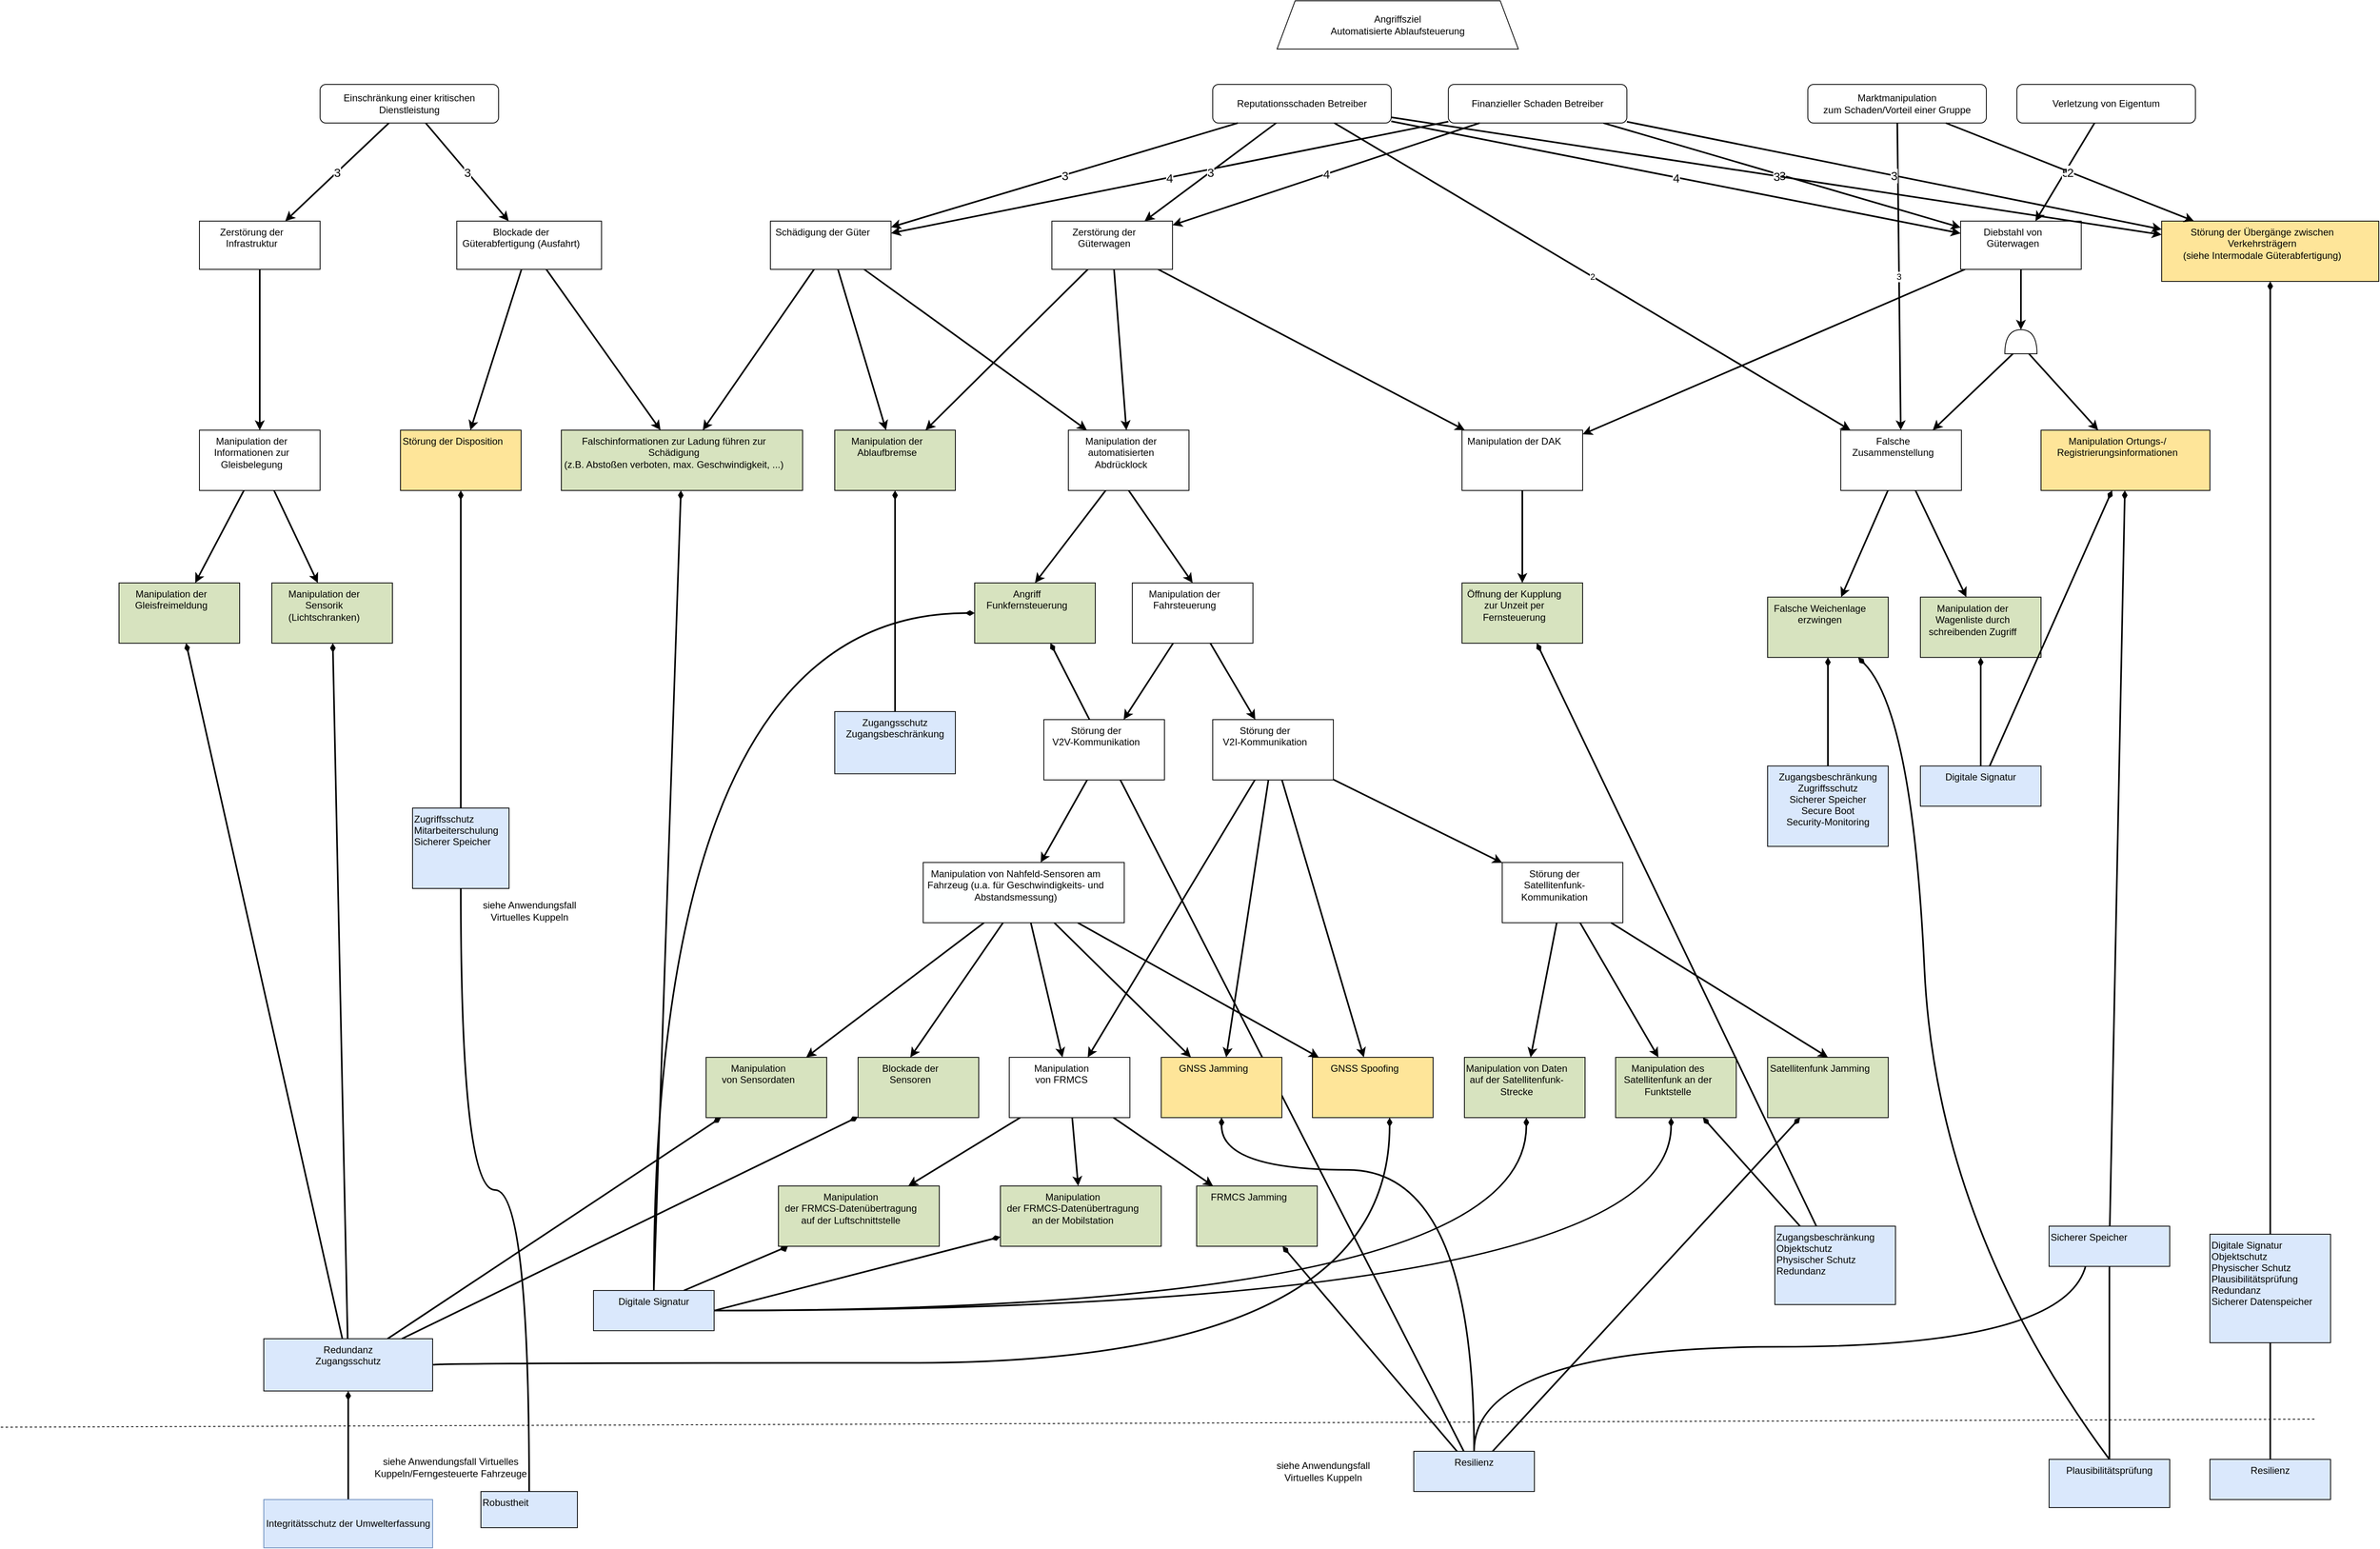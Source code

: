 <mxfile compressed="false" version="22.1.16" type="device">
  <diagram id="UJWsQ4LCsPfUxE9BL8zf" name="Seite-1">
    <mxGraphModel dx="2603" dy="2490" grid="1" gridSize="10" guides="1" tooltips="1" connect="1" arrows="1" fold="1" page="1" pageScale="1" pageWidth="1169" pageHeight="827" math="0" shadow="0">
      <root>
        <object tooltip="" id="0">
          <ag_global_attributes>
            <ag_global_attribute name="Resources" value="" iconName="hammer" min="0" max="5" />
            <ag_global_attribute name="Knowledge" value="" iconName="lightbulb" min="0" max="5" />
            <ag_global_attribute name="Location" value="" iconName="map_pin_ellipse" min="0" max="1" />
            <ag_global_attribute name="Impact" value="" iconName="flame" min="0" max="5" />
          </ag_global_attributes>
          <ag_attributes />
          <ag_computed_attributes />
          <ag_aggregation_functions>
            <ag_aggregation_function name="default" id="6b1d22791hih8" default="activity_w;link" fn="function (collection) { &#xa;    var result = null; &#xa;    if (collection.childAttributes.length == 1) { &#xa;        result = collection.childAttributes[0].attributes;&#xa;        result._marking = collection.childAttributes[0].id;&#xa;    } else { &#xa;        var candidates = []; &#xa;        var worstValue = 0; &#xa;        collection.childAttributes.forEach(function(child) { &#xa;            var value = parseInt(child.computedAttribute); &#xa;            if (value &gt; worstValue) { &#xa;                worstValue = value; &#xa;                candidates = []; &#xa;                candidates.push(child); &#xa;            } else if (value == worstValue) { &#xa;                candidates.push(child); &#xa;            } &#xa;        }); &#xa;        var tiebreaker = function(candidates, name, max) { &#xa;            var min_value = max; &#xa;            candidates.forEach(function(node) { &#xa;                min_value = Math.min(min_value, node.attributes[name]); &#xa;            }); &#xa;            result = []; &#xa;            candidates.forEach(function(node) { &#xa;                if (node.attributes[name] == min_value) { &#xa;                    result.push(node); &#xa;                } &#xa;            }); &#xa;            return result; &#xa;        }; &#xa;        if (candidates.length &gt; 1) { &#xa;            candidates = tiebreaker(candidates, &quot;Resources&quot;, collection.globalAttributes[&quot;Resources&quot;].max); &#xa;            if (candidates.length &gt; 1) { &#xa;                candidates = tiebreaker(candidates, &quot;Knowledge&quot;, collection.globalAttributes[&quot;Knowledge&quot;].max); &#xa;            } &#xa;        } &#xa;        result = candidates[0].attributes;&#xa;        result._marking = candidates[0].id;&#xa;    } &#xa;    return result; &#xa;}" />
            <ag_aggregation_function name="AND" id="gf0d4f199018" default="and" fn="function (collection) { &#xa;    var result = {}; &#xa;    var ids = [];&#xa;    collection.childAttributes.forEach(function(child) { &#xa;    for (var attribute in child.attributes) { &#xa;            if (attribute in result) { &#xa;                result[attribute] += parseInt(child.attributes[attribute]); &#xa;            } else { &#xa;                result[attribute] = parseInt(child.attributes[attribute]); &#xa;            } &#xa;        }&#xa;        ids.push(child.id);&#xa;    }); &#xa;    for (var attribute in result) { &#xa;        if (attribute in collection.globalAttributes) { &#xa;            result[attribute] = Math.min(collection.globalAttributes[attribute].max, result[attribute]); &#xa;        } &#xa;    }&#xa;    result._marking = ids.join(&quot;;&quot;);&#xa;    return result; &#xa;}" />
            <ag_aggregation_function name="Security Control" id="73f575i0ghij5" default="activity_g;activity_y" fn="function (collection) { &#xa;    var result = {}; &#xa;    for (var attribute in collection.localAttributes) { &#xa;        result[attribute] = parseInt(collection.localAttributes[attribute]); &#xa;    } &#xa;    collection.childAttributes.forEach(function(child) { &#xa;        for (var attribute in child.attributes) { &#xa;            if (attribute in collection.globalAttributes) { &#xa;                if (attribute in result) { &#xa;                    result[attribute] += parseInt(child.attributes[attribute]); &#xa;                } &#xa;            } &#xa;        } &#xa;    }); &#xa;    for (var attribute in result) { &#xa;        if (attribute in collection.globalAttributes) { &#xa;            result[attribute] = Math.min(collection.globalAttributes[attribute].max, result[attribute]); &#xa;        } &#xa;    } &#xa;    return result; &#xa;}" />
            <ag_aggregation_function name="Risk" id="egf49jfgj408" default="consequence" fn="function (collection) {  &#xa;    var maxRisk = &quot;L&quot;; &#xa;    var matrix = [ &#xa;        [&quot;L&quot;, &quot;L&quot;, &quot;L&quot;, &quot;L&quot;, &quot;L&quot;], &#xa;        [&quot;L&quot;, &quot;L&quot;, &quot;M&quot;, &quot;M&quot;, &quot;M&quot;], &#xa;        [&quot;L&quot;, &quot;M&quot;, &quot;M&quot;, &quot;S&quot;, &quot;S&quot;], &#xa;        [&quot;L&quot;, &quot;M&quot;, &quot;S&quot;, &quot;V&quot;, &quot;V&quot;], &#xa;        [&quot;L&quot;, &quot;M&quot;, &quot;S&quot;, &quot;V&quot;, &quot;V&quot;], &#xa;    ];&#xa;    var updatedImpacts = [];&#xa;    var ids = [];&#xa; &#xa;    var compareRisk = function(risk1, risk2) { &#xa;        /*&#xa;        * Returns:&#xa;        *  - Null: if one of the parameters is not a character representing a risk&#xa;        *  - Negativ integer: if risk1 &lt; risk2&#xa;        *  - Zero: if risks are equal&#xa;        *  - Positive integer: if risk1 &gt; risk2&#xa;        */&#xa;        var values = [&quot;L&quot;, &quot;M&quot;, &quot;S&quot;, &quot;V&quot;]; &#xa;        var index_risk1 = values.indexOf(risk1); &#xa;        var index_risk2 = values.indexOf(risk2); &#xa; &#xa;        if (index_risk1 == -1 || index_risk2 == -1) { &#xa;            return null; &#xa;        } &#xa;        return index_risk1 - index_risk2; &#xa; &#xa;    } &#xa;     &#xa;    collection.childAttributes.forEach(function(child) {  &#xa;        var impact = 1;  &#xa;        if (child.edgeWeight !== null) {  &#xa;            impact = parseInt(child.edgeWeight);  &#xa;        }&#xa;        var _impact = parseInt(child.attributes._impact) || 0;&#xa;        impact = Math.max(impact - _impact, 1);&#xa;        updatedImpacts.push(child.id + &#39;:&#39; + impact);&#xa;        var af = parseInt(child.computedAttribute) || parseInt(child.attributes._af);&#xa;        risk = matrix[af - 1][impact - 1];&#xa;        result = compareRisk(risk, maxRisk);&#xa;        if (result &gt; 0) { &#xa;            maxRisk = risk;&#xa;            ids = [child.id];&#xa;        } else if (result == 0){&#xa;            ids.push(child.id);&#xa;        }&#xa;    });  &#xa;  &#xa;    var result = {&#39;_risk&#39;: maxRisk, &quot;_marking&quot;: ids.join(&quot;;&quot;)};&#xa;    if (updatedImpacts.length &gt; 0) {&#xa;        result._weight = updatedImpacts.join(&#39;;&#39;);&#xa;    }&#xa;    return result;&#xa;}" />
            <ag_aggregation_function name="Impact" id="397423adceb0f" default="" fn="function(collection) {&#xa;    var impact = 0;&#xa;    var result = {}&#xa;    &#xa;    collection.childAttributes.forEach(function(child) {&#xa;        if (&quot;Impact&quot; in child.attributes) {&#xa;            impact += parseInt(child.attributes[&quot;Impact&quot;]);&#xa;        } else if (&quot;Resources&quot; in child.attributes &amp;&amp; &quot;Knowledge&quot; in child.attributes &amp;&amp; &quot;Location&quot; in child.attributes) {&#xa;            result._af = child.computedAttribute&#xa;            result._marking = child.id;&#xa;        }&#xa;    });&#xa;    result._impact = Math.min(impact, collection.globalAttributes[&quot;Impact&quot;].max);&#xa;    &#xa;    return result;&#xa;}" />
          </ag_aggregation_functions>
          <ag_computed_attributes_functions>
            <ag_computed_attributes_function name="default" id="dbg60ff69g9a" default="activity_w;activity_g;activity_y" fn="function (collection) { &#xa;    var colorMatrix = {&#xa;        5: {&quot;fillColor&quot;: &quot;#cc0000&quot;, &quot;fontColor&quot;: &quot;#ffffff&quot;},&#xa;        4: {&quot;fillColor&quot;: &quot;#ff4000&quot;, &quot;fontColor&quot;: &quot;#ffffff&quot;},&#xa;        3: {&quot;fillColor&quot;: &quot;#ffdd00&quot;, &quot;fontColor&quot;: &quot;#000000&quot;},&#xa;        2: {&quot;fillColor&quot;: &quot;#d4ff00&quot;, &quot;fontColor&quot;: &quot;#000000&quot;},&#xa;        1: {&quot;fillColor&quot;: &quot;#40ff00&quot;, &quot;fontColor&quot;: &quot;#000000&quot;}&#xa;    }&#xa;    var matrix = [ &#xa;        [5, 5, 4, 3, 2], &#xa;        [5, 4, 4, 3, 2], &#xa;        [5, 4, 4, 3, 2], &#xa;        [4, 3, 3, 2, 1], &#xa;        [3, 2, 2, 1, 1], &#xa;    ];&#xa;    var result = {};&#xa;    &#xa;    if (&quot;Knowledge&quot; in collection.cellAttributes &amp;&amp; &quot;Resources&quot; in collection.cellAttributes) {&#xa;        var knowledgeIndex = parseInt(collection.cellAttributes[&quot;Knowledge&quot;]) - 1; &#xa;        var resourcesIndex = parseInt(collection.cellAttributes[&quot;Resources&quot;]) - 1;&#xa;        &#xa;        var value = Math.min(5, &#xa;            Math.max(collection.globalAttributes[&quot;Location&quot;].max, &#xa;                Math.max( matrix[knowledgeIndex][resourcesIndex] - parseInt(collection.cellAttributes[&quot;Location&quot;])) &#xa;            ));&#xa;        result = colorMatrix[value] || result;&#xa;        result[&quot;value&quot;] = value;&#xa;    }&#xa;    &#xa;    return result;&#xa;}" />
            <ag_computed_attributes_function name="Risk" id="6c831697g9i0a" default="" fn="function(collection){&#xa;    var riskMatrix = {&#xa;        &quot;V&quot;: {&quot;fillColor&quot;: &quot;#cc0000&quot;, &quot;fontColor&quot;: &quot;#ffffff&quot;},&#xa;        &quot;S&quot;: {&quot;fillColor&quot;: &quot;#ff4000&quot;, &quot;fontColor&quot;: &quot;#ffffff&quot;},&#xa;        &quot;M&quot;: {&quot;fillColor&quot;: &quot;#ffdd00&quot;, &quot;fontColor&quot;: &quot;#000000&quot;},&#xa;        &quot;L&quot;: {&quot;fillColor&quot;: &quot;#40ff00&quot;, &quot;fontColor&quot;: &quot;#000000&quot;},&#xa;    };&#xa;    var result = {};&#xa;    &#xa;    if (&quot;_risk&quot; in collection.cellAttributes) {&#xa;        var risk = collection.cellAttributes[&quot;_risk&quot;];&#xa;        result = riskMatrix[risk] || result;&#xa;        result[&quot;value&quot;] = risk;&#xa;    }&#xa;    &#xa;    return result; &#xa;}" />
          </ag_computed_attributes_functions>
          <mxCell />
        </object>
        <object id="1">
          <ag_attributes />
          <ag_computed_attributes />
          <mxCell parent="0" />
        </object>
        <object label="Angriffsziel&#xa;Automatisierte Ablaufsteuerung" id="d351gr_Q7ugyejpmsUi6-1">
          <ag_attributes />
          <ag_computed_attributes />
          <mxCell style="whiteSpace=wrap;shape=trapezoid;size=0.075;" parent="1" vertex="1">
            <mxGeometry x="960" y="-1654" width="300" height="60" as="geometry" />
          </mxCell>
        </object>
        <object label="Einschränkung einer kritischen Dienstleistung" id="kprr7zVfryuXTpy--eaS-2">
          <ag_attributes _risk="L" _marking="i0_VuYSUXwv3GOk7AtMA-52;i0_VuYSUXwv3GOk7AtMA-51" _weight="i0_VuYSUXwv3GOk7AtMA-52:3;i0_VuYSUXwv3GOk7AtMA-51:3" />
          <ag_computed_attributes fillColor="#40ff00" fontColor="#000000" value="L" />
          <ag_aggregation_function_reference ag_aggregation_function_reference="egf49jfgj408" />
          <ag_computed_attributes_function_reference ag_computed_attributes_function_reference="6c831697g9i0a" />
          <mxCell style="rounded=1;whiteSpace=wrap;shape=attackgraphs.node;" parent="1" vertex="1">
            <mxGeometry x="-230" y="-1550" width="222" height="48" as="geometry" />
          </mxCell>
        </object>
        <object label="Reputationsschaden Betreiber" id="kprr7zVfryuXTpy--eaS-3">
          <ag_attributes _risk="L" _marking="rOGGRvmPK-cyz2jh2-eG-8;i0_VuYSUXwv3GOk7AtMA-55;i0_VuYSUXwv3GOk7AtMA-42;i0_VuYSUXwv3GOk7AtMA-45;i0_VuYSUXwv3GOk7AtMA-6" _weight="rOGGRvmPK-cyz2jh2-eG-8:2;i0_VuYSUXwv3GOk7AtMA-55:4;i0_VuYSUXwv3GOk7AtMA-42:3;i0_VuYSUXwv3GOk7AtMA-45:3;i0_VuYSUXwv3GOk7AtMA-6:3" />
          <ag_computed_attributes fillColor="#40ff00" fontColor="#000000" value="L" />
          <ag_aggregation_function_reference ag_aggregation_function_reference="egf49jfgj408" />
          <ag_computed_attributes_function_reference ag_computed_attributes_function_reference="6c831697g9i0a" />
          <mxCell style="rounded=1;whiteSpace=wrap;shape=attackgraphs.node;" parent="1" vertex="1">
            <mxGeometry x="880" y="-1550" width="222" height="48" as="geometry" />
          </mxCell>
        </object>
        <object label="Marktmanipulation&#xa;zum Schaden/Vorteil einer Gruppe" id="kprr7zVfryuXTpy--eaS-8">
          <ag_attributes _risk="L" _marking="rOGGRvmPK-cyz2jh2-eG-8;i0_VuYSUXwv3GOk7AtMA-6" _weight="rOGGRvmPK-cyz2jh2-eG-8:3;i0_VuYSUXwv3GOk7AtMA-6:2" />
          <ag_computed_attributes fillColor="#40ff00" fontColor="#000000" value="L" />
          <ag_aggregation_function_reference ag_aggregation_function_reference="egf49jfgj408" />
          <ag_computed_attributes_function_reference ag_computed_attributes_function_reference="6c831697g9i0a" />
          <mxCell style="rounded=1;whiteSpace=wrap;shape=attackgraphs.node;" parent="1" vertex="1">
            <mxGeometry x="1620" y="-1550" width="222" height="48" as="geometry" />
          </mxCell>
        </object>
        <object label="Verletzung von Eigentum" id="kprr7zVfryuXTpy--eaS-11">
          <ag_attributes _risk="L" _marking="i0_VuYSUXwv3GOk7AtMA-55" _weight="i0_VuYSUXwv3GOk7AtMA-55:5" />
          <ag_computed_attributes fillColor="#40ff00" fontColor="#000000" value="L" />
          <ag_aggregation_function_reference ag_aggregation_function_reference="egf49jfgj408" />
          <ag_computed_attributes_function_reference ag_computed_attributes_function_reference="6c831697g9i0a" />
          <mxCell style="rounded=1;whiteSpace=wrap;shape=attackgraphs.node;" parent="1" vertex="1">
            <mxGeometry x="1880" y="-1550" width="222" height="48" as="geometry" />
          </mxCell>
        </object>
        <object label="Störung der Disposition" Resources="3" Knowledge="3" Location="0" id="i0_VuYSUXwv3GOk7AtMA-3">
          <ag_attributes label="NaN" Resources="5" Knowledge="5" Location="1" />
          <ag_computed_attributes fillColor="#40ff00" fontColor="#000000" value="1" />
          <ag_computed_attributes_function_reference ag_computed_attributes_function_reference="dbg60ff69g9a" />
          <ag_aggregation_function_reference ag_aggregation_function_reference="73f575i0ghij5" />
          <mxCell style="fillColor=#fee599;whiteSpace=wrap;shape=attackgraphs.node;verticalAlign=top;spacingRight=20;" parent="1" vertex="1">
            <mxGeometry x="-130" y="-1120" width="150" height="75" as="geometry" />
          </mxCell>
        </object>
        <object label="Störung der Übergänge zwischen Verkehrsträgern&#xa;(siehe Intermodale Güterabfertigung)" Resources="2" Knowledge="2" Location="0" id="i0_VuYSUXwv3GOk7AtMA-6">
          <ag_attributes label="NaN" Resources="4" Knowledge="5" Location="1" />
          <ag_computed_attributes fillColor="#40ff00" fontColor="#000000" value="1" />
          <ag_computed_attributes_function_reference ag_computed_attributes_function_reference="dbg60ff69g9a" />
          <ag_aggregation_function_reference ag_aggregation_function_reference="73f575i0ghij5" />
          <mxCell style="fillColor=#fee599;whiteSpace=wrap;shape=attackgraphs.node;spacingRight=20;verticalAlign=top;" parent="1" vertex="1">
            <mxGeometry x="2060" y="-1380" width="270" height="75" as="geometry" />
          </mxCell>
        </object>
        <object label="Manipulation der Fahrsteuerung" id="i0_VuYSUXwv3GOk7AtMA-8">
          <ag_attributes label="NaN" Resources="4" Knowledge="4" Location="1" _marking="i0_VuYSUXwv3GOk7AtMA-14" />
          <ag_computed_attributes fillColor="#40ff00" fontColor="#000000" value="1" />
          <ag_aggregation_function_reference ag_aggregation_function_reference="6b1d22791hih8" />
          <ag_computed_attributes_function_reference ag_computed_attributes_function_reference="dbg60ff69g9a" />
          <mxCell style="whiteSpace=wrap;shape=attackgraphs.node;spacingRight=20;verticalAlign=top;" parent="1" vertex="1">
            <mxGeometry x="780" y="-930" width="150" height="75" as="geometry" />
          </mxCell>
        </object>
        <object id="lpeQ6B8Ez-ODyjf08NsW-13">
          <ag_attributes />
          <ag_computed_attributes />
          <mxCell style="rounded=0;orthogonalLoop=1;jettySize=auto;html=1;strokeWidth=2;strokeColor=#000000;endArrow=none;endFill=0;startArrow=diamondThin;startFill=1;" parent="1" source="i0_VuYSUXwv3GOk7AtMA-10" target="lpeQ6B8Ez-ODyjf08NsW-12" edge="1">
            <mxGeometry relative="1" as="geometry" />
          </mxCell>
        </object>
        <object label="Manipulation&#xa;von Sensordaten" Resources="2" Knowledge="3" Location="1" id="i0_VuYSUXwv3GOk7AtMA-10">
          <ag_attributes label="NaN" Resources="5" Knowledge="5" Location="1" />
          <ag_computed_attributes fillColor="#40ff00" fontColor="#000000" value="1" />
          <ag_computed_attributes_function_reference ag_computed_attributes_function_reference="dbg60ff69g9a" />
          <ag_aggregation_function_reference ag_aggregation_function_reference="73f575i0ghij5" />
          <mxCell style="verticalAlign=top;align=center;gradientColor=none;labelBackgroundColor=none;rounded=0;whiteSpace=wrap;fillColor=#D7E3BF;shape=attackgraphs.node;spacingRight=20;" parent="1" vertex="1">
            <mxGeometry x="250" y="-340" width="150" height="75" as="geometry" />
          </mxCell>
        </object>
        <object id="lpeQ6B8Ez-ODyjf08NsW-16">
          <ag_attributes />
          <ag_computed_attributes />
          <mxCell style="rounded=0;orthogonalLoop=1;jettySize=auto;html=1;strokeWidth=2;strokeColor=#000000;endArrow=none;endFill=0;startArrow=diamondThin;startFill=1;" parent="1" source="i0_VuYSUXwv3GOk7AtMA-11" target="lpeQ6B8Ez-ODyjf08NsW-12" edge="1">
            <mxGeometry relative="1" as="geometry" />
          </mxCell>
        </object>
        <object label="Blockade der&#xa;Sensoren" Resources="1" Knowledge="2" Location="1" id="i0_VuYSUXwv3GOk7AtMA-11">
          <ag_attributes label="NaN" Resources="4" Knowledge="4" Location="1" />
          <ag_computed_attributes fillColor="#40ff00" fontColor="#000000" value="1" />
          <ag_computed_attributes_function_reference ag_computed_attributes_function_reference="dbg60ff69g9a" />
          <ag_aggregation_function_reference ag_aggregation_function_reference="73f575i0ghij5" />
          <mxCell style="verticalAlign=top;align=center;gradientColor=none;labelBackgroundColor=none;rounded=0;whiteSpace=wrap;fillColor=#D7E3BF;shape=attackgraphs.node;spacingRight=20;" parent="1" vertex="1">
            <mxGeometry x="439" y="-340" width="150" height="75" as="geometry" />
          </mxCell>
        </object>
        <object label="" id="i0_VuYSUXwv3GOk7AtMA-12">
          <ag_attributes />
          <ag_computed_attributes />
          <mxCell style="endArrow=classic;strokeWidth=2;strokeColor=#000000;spacingRight=20;verticalAlign=top;" parent="1" source="i0_VuYSUXwv3GOk7AtMA-9" target="i0_VuYSUXwv3GOk7AtMA-10" edge="1">
            <mxGeometry width="50" height="50" relative="1" as="geometry">
              <mxPoint x="470" y="-612.84" as="sourcePoint" />
              <mxPoint x="520" y="-662.84" as="targetPoint" />
            </mxGeometry>
          </mxCell>
        </object>
        <object label="" id="i0_VuYSUXwv3GOk7AtMA-13">
          <ag_attributes />
          <ag_computed_attributes />
          <mxCell style="endArrow=classic;entryX=0.433;entryY=0;entryDx=0;entryDy=0;entryPerimeter=0;strokeWidth=2;strokeColor=#000000;spacingRight=20;verticalAlign=top;" parent="1" source="i0_VuYSUXwv3GOk7AtMA-9" target="i0_VuYSUXwv3GOk7AtMA-11" edge="1">
            <mxGeometry width="50" height="50" relative="1" as="geometry">
              <mxPoint x="477" y="-632.84" as="sourcePoint" />
              <mxPoint x="570" y="-552.84" as="targetPoint" />
            </mxGeometry>
          </mxCell>
        </object>
        <object label="" id="0azLL2mrelKw0A_vAqfH-1">
          <ag_attributes />
          <ag_computed_attributes />
          <mxCell style="edgeStyle=none;rounded=0;orthogonalLoop=1;jettySize=auto;html=1;strokeWidth=2;strokeColor=#000000;" parent="1" source="i0_VuYSUXwv3GOk7AtMA-8" target="i0_VuYSUXwv3GOk7AtMA-14" edge="1">
            <mxGeometry relative="1" as="geometry" />
          </mxCell>
        </object>
        <object label="" id="i0_VuYSUXwv3GOk7AtMA-15">
          <ag_attributes />
          <ag_computed_attributes />
          <mxCell style="endArrow=classic;strokeWidth=2;strokeColor=#000000;spacingRight=20;verticalAlign=top;" parent="1" source="i0_VuYSUXwv3GOk7AtMA-14" target="i0_VuYSUXwv3GOk7AtMA-9" edge="1">
            <mxGeometry width="50" height="50" relative="1" as="geometry">
              <mxPoint x="720.247" y="-634.84" as="sourcePoint" />
              <mxPoint x="560" y="-682.84" as="targetPoint" />
            </mxGeometry>
          </mxCell>
        </object>
        <object id="xyVF9SAY_BV8FO5NlA6w-3">
          <ag_attributes />
          <ag_computed_attributes />
          <mxCell style="edgeStyle=orthogonalEdgeStyle;rounded=0;orthogonalLoop=1;jettySize=auto;html=1;strokeWidth=2;strokeColor=#000000;curved=1;endArrow=none;endFill=0;startArrow=diamondThin;startFill=1;" parent="1" source="i0_VuYSUXwv3GOk7AtMA-16" target="xyVF9SAY_BV8FO5NlA6w-1" edge="1">
            <mxGeometry relative="1" as="geometry">
              <Array as="points">
                <mxPoint x="891" y="-200" />
                <mxPoint x="1205" y="-200" />
              </Array>
            </mxGeometry>
          </mxCell>
        </object>
        <object id="lpeQ6B8Ez-ODyjf08NsW-14">
          <ag_attributes />
          <ag_computed_attributes />
          <mxCell style="rounded=0;orthogonalLoop=1;jettySize=auto;html=1;entryX=1;entryY=0.5;entryDx=0;entryDy=0;strokeWidth=2;strokeColor=#000000;edgeStyle=orthogonalEdgeStyle;curved=1;endArrow=none;endFill=0;startArrow=diamondThin;startFill=1;" parent="1" source="i0_VuYSUXwv3GOk7AtMA-17" target="lpeQ6B8Ez-ODyjf08NsW-12" edge="1">
            <mxGeometry relative="1" as="geometry">
              <Array as="points">
                <mxPoint x="1100" y="40" />
                <mxPoint x="-90" y="40" />
              </Array>
            </mxGeometry>
          </mxCell>
        </object>
        <object label="GNSS Spoofing" Resources="3" Knowledge="3" Location="1" id="i0_VuYSUXwv3GOk7AtMA-17">
          <ag_attributes label="NaN" Resources="5" Knowledge="5" Location="1" />
          <ag_computed_attributes fillColor="#40ff00" fontColor="#000000" value="1" />
          <ag_computed_attributes_function_reference ag_computed_attributes_function_reference="dbg60ff69g9a" />
          <ag_aggregation_function_reference ag_aggregation_function_reference="73f575i0ghij5" />
          <mxCell style="verticalAlign=top;align=center;fillColor=#fee599;gradientColor=none;labelBackgroundColor=none;rounded=0;whiteSpace=wrap;shape=attackgraphs.node;spacingRight=20;" parent="1" vertex="1">
            <mxGeometry x="1004" y="-340" width="150" height="75" as="geometry" />
          </mxCell>
        </object>
        <object label="" id="i0_VuYSUXwv3GOk7AtMA-18">
          <ag_attributes />
          <ag_computed_attributes />
          <mxCell style="endArrow=classic;strokeWidth=2;strokeColor=#000000;spacingRight=20;verticalAlign=top;" parent="1" source="i0_VuYSUXwv3GOk7AtMA-9" target="i0_VuYSUXwv3GOk7AtMA-16" edge="1">
            <mxGeometry width="50" height="50" relative="1" as="geometry">
              <mxPoint x="520" y="-512.84" as="sourcePoint" />
              <mxPoint x="570" y="-562.84" as="targetPoint" />
            </mxGeometry>
          </mxCell>
        </object>
        <object label="" id="i0_VuYSUXwv3GOk7AtMA-19">
          <ag_attributes />
          <ag_computed_attributes />
          <mxCell style="endArrow=classic;strokeWidth=2;strokeColor=#000000;spacingRight=20;verticalAlign=top;" parent="1" source="i0_VuYSUXwv3GOk7AtMA-9" target="i0_VuYSUXwv3GOk7AtMA-17" edge="1">
            <mxGeometry width="50" height="50" relative="1" as="geometry">
              <mxPoint x="540" y="-512.84" as="sourcePoint" />
              <mxPoint x="590" y="-562.84" as="targetPoint" />
            </mxGeometry>
          </mxCell>
        </object>
        <object label="" id="0azLL2mrelKw0A_vAqfH-2">
          <ag_attributes />
          <ag_computed_attributes />
          <mxCell style="edgeStyle=none;rounded=0;orthogonalLoop=1;jettySize=auto;html=1;strokeWidth=2;strokeColor=#000000;" parent="1" source="i0_VuYSUXwv3GOk7AtMA-8" target="i0_VuYSUXwv3GOk7AtMA-20" edge="1">
            <mxGeometry relative="1" as="geometry" />
          </mxCell>
        </object>
        <object label="Störung der&#xa;V2I-Kommunikation" id="i0_VuYSUXwv3GOk7AtMA-20">
          <ag_attributes label="NaN" Resources="4" Knowledge="5" Location="1" _marking="i0_VuYSUXwv3GOk7AtMA-16" />
          <ag_computed_attributes fillColor="#40ff00" fontColor="#000000" value="1" />
          <ag_aggregation_function_reference ag_aggregation_function_reference="6b1d22791hih8" />
          <ag_computed_attributes_function_reference ag_computed_attributes_function_reference="dbg60ff69g9a" />
          <mxCell style="verticalAlign=top;align=center;fillColor=#FFFFFF;gradientColor=none;labelBackgroundColor=none;rounded=0;whiteSpace=wrap;shape=attackgraphs.node;spacingRight=20;" parent="1" vertex="1">
            <mxGeometry x="880" y="-760" width="150" height="75" as="geometry" />
          </mxCell>
        </object>
        <object id="i0_VuYSUXwv3GOk7AtMA-21">
          <ag_attributes />
          <ag_computed_attributes />
          <mxCell style="rounded=0;orthogonalLoop=1;jettySize=auto;strokeWidth=2;strokeColor=#000000;spacingRight=20;verticalAlign=top;" parent="1" source="i0_VuYSUXwv3GOk7AtMA-22" target="i0_VuYSUXwv3GOk7AtMA-38" edge="1">
            <mxGeometry relative="1" as="geometry" />
          </mxCell>
        </object>
        <object label="Manipulation&#xa;von FRMCS" id="i0_VuYSUXwv3GOk7AtMA-22">
          <ag_attributes label="NaN" Resources="4" Knowledge="5" Location="1" _marking="i0_VuYSUXwv3GOk7AtMA-27" />
          <ag_computed_attributes fillColor="#40ff00" fontColor="#000000" value="1" />
          <ag_aggregation_function_reference ag_aggregation_function_reference="6b1d22791hih8" />
          <ag_computed_attributes_function_reference ag_computed_attributes_function_reference="dbg60ff69g9a" />
          <mxCell style="verticalAlign=top;align=center;gradientColor=none;labelBackgroundColor=none;rounded=0;whiteSpace=wrap;fillColor=#FFFFFF;shape=attackgraphs.node;spacingRight=20;" parent="1" vertex="1">
            <mxGeometry x="627" y="-340" width="150" height="75" as="geometry" />
          </mxCell>
        </object>
        <object label="" id="i0_VuYSUXwv3GOk7AtMA-23">
          <ag_attributes />
          <ag_computed_attributes />
          <mxCell style="endArrow=classic;strokeWidth=2;strokeColor=#000000;spacingRight=20;verticalAlign=top;" parent="1" source="i0_VuYSUXwv3GOk7AtMA-20" target="i0_VuYSUXwv3GOk7AtMA-16" edge="1">
            <mxGeometry width="50" height="50" relative="1" as="geometry">
              <mxPoint x="939.358" y="-634.84" as="sourcePoint" />
              <mxPoint x="770" y="-412.84" as="targetPoint" />
            </mxGeometry>
          </mxCell>
        </object>
        <object label="" id="i0_VuYSUXwv3GOk7AtMA-24">
          <ag_attributes />
          <ag_computed_attributes />
          <mxCell style="endArrow=classic;strokeWidth=2;strokeColor=#000000;spacingRight=20;verticalAlign=top;" parent="1" source="i0_VuYSUXwv3GOk7AtMA-20" target="i0_VuYSUXwv3GOk7AtMA-17" edge="1">
            <mxGeometry width="50" height="50" relative="1" as="geometry">
              <mxPoint x="953.659" y="-634.84" as="sourcePoint" />
              <mxPoint x="870" y="-652.84" as="targetPoint" />
            </mxGeometry>
          </mxCell>
        </object>
        <object label="" id="i0_VuYSUXwv3GOk7AtMA-25">
          <ag_attributes />
          <ag_computed_attributes />
          <mxCell style="endArrow=classic;strokeWidth=2;strokeColor=#000000;spacingRight=20;verticalAlign=top;" parent="1" source="i0_VuYSUXwv3GOk7AtMA-9" target="i0_VuYSUXwv3GOk7AtMA-22" edge="1">
            <mxGeometry width="50" height="50" relative="1" as="geometry">
              <mxPoint x="520" y="-512.84" as="sourcePoint" />
              <mxPoint x="870" y="-652.84" as="targetPoint" />
            </mxGeometry>
          </mxCell>
        </object>
        <object label="" id="i0_VuYSUXwv3GOk7AtMA-26">
          <ag_attributes />
          <ag_computed_attributes />
          <mxCell style="endArrow=classic;strokeWidth=2;strokeColor=#000000;spacingRight=20;verticalAlign=top;" parent="1" source="i0_VuYSUXwv3GOk7AtMA-20" target="i0_VuYSUXwv3GOk7AtMA-22" edge="1">
            <mxGeometry width="50" height="50" relative="1" as="geometry">
              <mxPoint x="730" y="-688" as="sourcePoint" />
              <mxPoint x="1180" y="-506" as="targetPoint" />
            </mxGeometry>
          </mxCell>
        </object>
        <object id="xyVF9SAY_BV8FO5NlA6w-4">
          <ag_attributes />
          <ag_computed_attributes />
          <mxCell style="rounded=0;orthogonalLoop=1;jettySize=auto;html=1;strokeWidth=2;strokeColor=#000000;endArrow=none;endFill=0;startArrow=diamondThin;startFill=1;" parent="1" source="i0_VuYSUXwv3GOk7AtMA-27" target="xyVF9SAY_BV8FO5NlA6w-1" edge="1">
            <mxGeometry relative="1" as="geometry" />
          </mxCell>
        </object>
        <object label="FRMCS Jamming" Resources="2" Knowledge="2" Location="1" id="i0_VuYSUXwv3GOk7AtMA-27">
          <ag_attributes label="NaN" Resources="4" Knowledge="5" Location="1" />
          <ag_computed_attributes fillColor="#40ff00" fontColor="#000000" value="1" />
          <ag_computed_attributes_function_reference ag_computed_attributes_function_reference="dbg60ff69g9a" />
          <ag_aggregation_function_reference ag_aggregation_function_reference="73f575i0ghij5" />
          <mxCell style="verticalAlign=top;align=center;gradientColor=none;labelBackgroundColor=none;rounded=0;whiteSpace=wrap;fillColor=#D7E3BF;shape=attackgraphs.node;spacingRight=20;" parent="1" vertex="1">
            <mxGeometry x="860" y="-180.0" width="150" height="75" as="geometry" />
          </mxCell>
        </object>
        <object id="lpeQ6B8Ez-ODyjf08NsW-11">
          <ag_attributes />
          <ag_computed_attributes />
          <mxCell style="rounded=0;orthogonalLoop=1;jettySize=auto;html=1;entryX=1;entryY=0.5;entryDx=0;entryDy=0;strokeWidth=2;strokeColor=#000000;startArrow=diamondThin;startFill=1;endArrow=none;endFill=0;" parent="1" source="i0_VuYSUXwv3GOk7AtMA-28" target="lpeQ6B8Ez-ODyjf08NsW-10" edge="1">
            <mxGeometry relative="1" as="geometry" />
          </mxCell>
        </object>
        <object label="Manipulation&#xa;der FRMCS-Datenübertragung an der Mobilstation" Resources="2" Knowledge="4" Location="0" id="i0_VuYSUXwv3GOk7AtMA-28">
          <ag_attributes label="NaN" Resources="4" Knowledge="5" Location="1" />
          <ag_computed_attributes fillColor="#40ff00" fontColor="#000000" value="1" />
          <ag_computed_attributes_function_reference ag_computed_attributes_function_reference="dbg60ff69g9a" />
          <ag_aggregation_function_reference ag_aggregation_function_reference="73f575i0ghij5" />
          <mxCell style="verticalAlign=top;align=center;gradientColor=none;labelBackgroundColor=none;rounded=0;whiteSpace=wrap;fillColor=#D7E3BF;shape=attackgraphs.node;spacingRight=20;" parent="1" vertex="1">
            <mxGeometry x="616" y="-180" width="200" height="75" as="geometry" />
          </mxCell>
        </object>
        <object label="" id="i0_VuYSUXwv3GOk7AtMA-29">
          <ag_attributes />
          <ag_computed_attributes />
          <mxCell style="endArrow=classic;strokeWidth=2;strokeColor=#000000;spacingRight=20;verticalAlign=top;" parent="1" source="i0_VuYSUXwv3GOk7AtMA-22" target="i0_VuYSUXwv3GOk7AtMA-27" edge="1">
            <mxGeometry width="50" height="50" relative="1" as="geometry">
              <mxPoint x="1190" y="-349.0" as="sourcePoint" />
              <mxPoint x="1310" y="-319.0" as="targetPoint" />
            </mxGeometry>
          </mxCell>
        </object>
        <object label="" id="i0_VuYSUXwv3GOk7AtMA-30">
          <ag_attributes />
          <ag_computed_attributes />
          <mxCell style="endArrow=classic;strokeWidth=2;strokeColor=#000000;spacingRight=20;verticalAlign=top;" parent="1" source="i0_VuYSUXwv3GOk7AtMA-22" target="i0_VuYSUXwv3GOk7AtMA-28" edge="1">
            <mxGeometry width="50" height="50" relative="1" as="geometry">
              <mxPoint x="1170" y="-349.0" as="sourcePoint" />
              <mxPoint x="1220" y="-399.0" as="targetPoint" />
            </mxGeometry>
          </mxCell>
        </object>
        <object id="i0_VuYSUXwv3GOk7AtMA-31">
          <ag_attributes />
          <ag_computed_attributes />
          <mxCell style="edgeStyle=none;rounded=0;orthogonalLoop=1;jettySize=auto;html=1;strokeWidth=2;strokeColor=#000000;spacingRight=20;verticalAlign=top;" parent="1" source="i0_VuYSUXwv3GOk7AtMA-32" target="i0_VuYSUXwv3GOk7AtMA-39" edge="1">
            <mxGeometry relative="1" as="geometry" />
          </mxCell>
        </object>
        <object label="Störung der Satellitenfunk-Kommunikation" id="i0_VuYSUXwv3GOk7AtMA-32">
          <ag_attributes label="NaN" Resources="4" Knowledge="5" Location="1" _marking="i0_VuYSUXwv3GOk7AtMA-35" />
          <ag_computed_attributes fillColor="#40ff00" fontColor="#000000" value="1" />
          <ag_aggregation_function_reference ag_aggregation_function_reference="6b1d22791hih8" />
          <ag_computed_attributes_function_reference ag_computed_attributes_function_reference="dbg60ff69g9a" />
          <mxCell style="whiteSpace=wrap;rounded=0;fillColor=#FFFFFF;shape=attackgraphs.node;spacingRight=20;verticalAlign=top;" parent="1" vertex="1">
            <mxGeometry x="1240" y="-582.34" width="150" height="75" as="geometry" />
          </mxCell>
        </object>
        <object label="" id="i0_VuYSUXwv3GOk7AtMA-33">
          <ag_attributes />
          <ag_computed_attributes />
          <mxCell style="endArrow=classic;strokeWidth=2;strokeColor=#000000;spacingRight=20;verticalAlign=top;" parent="1" source="i0_VuYSUXwv3GOk7AtMA-20" target="i0_VuYSUXwv3GOk7AtMA-32" edge="1">
            <mxGeometry width="50" height="50" relative="1" as="geometry">
              <mxPoint x="1030" y="-635.999" as="sourcePoint" />
              <mxPoint x="890" y="-652.84" as="targetPoint" />
            </mxGeometry>
          </mxCell>
        </object>
        <object id="xyVF9SAY_BV8FO5NlA6w-5">
          <ag_attributes />
          <ag_computed_attributes />
          <mxCell style="edgeStyle=orthogonalEdgeStyle;rounded=0;orthogonalLoop=1;jettySize=auto;html=1;entryX=1;entryY=0.5;entryDx=0;entryDy=0;strokeWidth=2;strokeColor=#000000;curved=1;endArrow=none;endFill=0;startArrow=diamondThin;startFill=1;" parent="1" source="i0_VuYSUXwv3GOk7AtMA-34" target="lpeQ6B8Ez-ODyjf08NsW-10" edge="1">
            <mxGeometry relative="1" as="geometry">
              <Array as="points">
                <mxPoint x="1270" y="-25" />
              </Array>
            </mxGeometry>
          </mxCell>
        </object>
        <object label="Manipulation von Daten auf der Satellitenfunk-Strecke" Resources="3" Knowledge="4" Location="0" id="i0_VuYSUXwv3GOk7AtMA-34">
          <ag_attributes label="NaN" Resources="5" Knowledge="5" Location="1" />
          <ag_computed_attributes fillColor="#40ff00" fontColor="#000000" value="1" />
          <ag_computed_attributes_function_reference ag_computed_attributes_function_reference="dbg60ff69g9a" />
          <ag_aggregation_function_reference ag_aggregation_function_reference="73f575i0ghij5" />
          <mxCell style="whiteSpace=wrap;rounded=0;fillColor=#D7E3BF;shape=attackgraphs.node;spacingRight=20;verticalAlign=top;" parent="1" vertex="1">
            <mxGeometry x="1193" y="-340" width="150" height="75" as="geometry" />
          </mxCell>
        </object>
        <object id="xyVF9SAY_BV8FO5NlA6w-7">
          <ag_attributes />
          <ag_computed_attributes />
          <mxCell style="rounded=0;orthogonalLoop=1;jettySize=auto;html=1;strokeWidth=2;strokeColor=#000000;startArrow=diamondThin;startFill=1;endArrow=none;endFill=0;" parent="1" source="i0_VuYSUXwv3GOk7AtMA-35" target="xyVF9SAY_BV8FO5NlA6w-1" edge="1">
            <mxGeometry relative="1" as="geometry" />
          </mxCell>
        </object>
        <object label="Satellitenfunk Jamming" Resources="2" Knowledge="2" Location="1" id="i0_VuYSUXwv3GOk7AtMA-35">
          <ag_attributes label="NaN" Resources="4" Knowledge="5" Location="1" />
          <ag_computed_attributes fillColor="#40ff00" fontColor="#000000" value="1" />
          <ag_computed_attributes_function_reference ag_computed_attributes_function_reference="dbg60ff69g9a" />
          <ag_aggregation_function_reference ag_aggregation_function_reference="73f575i0ghij5" />
          <mxCell style="whiteSpace=wrap;rounded=0;fillColor=#D7E3BF;shape=attackgraphs.node;spacingRight=20;verticalAlign=top;" parent="1" vertex="1">
            <mxGeometry x="1570" y="-340" width="150" height="75" as="geometry" />
          </mxCell>
        </object>
        <object label="" id="i0_VuYSUXwv3GOk7AtMA-36">
          <ag_attributes />
          <ag_computed_attributes />
          <mxCell style="endArrow=classic;strokeWidth=2;strokeColor=#000000;spacingRight=20;verticalAlign=top;" parent="1" source="i0_VuYSUXwv3GOk7AtMA-32" target="i0_VuYSUXwv3GOk7AtMA-34" edge="1">
            <mxGeometry width="50" height="50" relative="1" as="geometry">
              <mxPoint x="840" y="-582.84" as="sourcePoint" />
              <mxPoint x="1200" y="-534.84" as="targetPoint" />
            </mxGeometry>
          </mxCell>
        </object>
        <object label="" id="i0_VuYSUXwv3GOk7AtMA-37">
          <ag_attributes />
          <ag_computed_attributes />
          <mxCell style="endArrow=classic;entryX=0.5;entryY=0;entryDx=0;entryDy=0;strokeWidth=2;strokeColor=#000000;spacingRight=20;verticalAlign=top;" parent="1" source="i0_VuYSUXwv3GOk7AtMA-32" target="i0_VuYSUXwv3GOk7AtMA-35" edge="1">
            <mxGeometry width="50" height="50" relative="1" as="geometry">
              <mxPoint x="1230" y="-522.84" as="sourcePoint" />
              <mxPoint x="1280" y="-572.84" as="targetPoint" />
            </mxGeometry>
          </mxCell>
        </object>
        <object id="lpeQ6B8Ez-ODyjf08NsW-8">
          <ag_attributes />
          <ag_computed_attributes />
          <mxCell style="rounded=0;orthogonalLoop=1;jettySize=auto;html=1;strokeWidth=2;strokeColor=#000000;endArrow=none;endFill=0;startArrow=diamond;startFill=1;entryX=0.75;entryY=0;entryDx=0;entryDy=0;" parent="1" source="i0_VuYSUXwv3GOk7AtMA-38" target="lpeQ6B8Ez-ODyjf08NsW-10" edge="1">
            <mxGeometry relative="1" as="geometry">
              <mxPoint x="160" y="60" as="targetPoint" />
            </mxGeometry>
          </mxCell>
        </object>
        <object label="Manipulation&#xa;der FRMCS-Datenübertragung auf der Luftschnittstelle" Resources="3" Knowledge="4" Location="1" id="i0_VuYSUXwv3GOk7AtMA-38">
          <ag_attributes label="NaN" Resources="5" Knowledge="5" Location="1" />
          <ag_computed_attributes fillColor="#40ff00" fontColor="#000000" value="1" />
          <ag_computed_attributes_function_reference ag_computed_attributes_function_reference="dbg60ff69g9a" />
          <ag_aggregation_function_reference ag_aggregation_function_reference="73f575i0ghij5" />
          <mxCell style="verticalAlign=top;align=center;gradientColor=none;labelBackgroundColor=none;rounded=0;whiteSpace=wrap;fillColor=#D7E3BF;shape=attackgraphs.node;spacingRight=20;" parent="1" vertex="1">
            <mxGeometry x="340" y="-180" width="200" height="75" as="geometry" />
          </mxCell>
        </object>
        <object id="xyVF9SAY_BV8FO5NlA6w-6">
          <ag_attributes />
          <ag_computed_attributes />
          <mxCell style="edgeStyle=orthogonalEdgeStyle;rounded=0;orthogonalLoop=1;jettySize=auto;html=1;entryX=1;entryY=0.5;entryDx=0;entryDy=0;strokeWidth=2;strokeColor=#000000;curved=1;endArrow=none;endFill=0;startArrow=diamondThin;startFill=1;" parent="1" source="i0_VuYSUXwv3GOk7AtMA-39" target="lpeQ6B8Ez-ODyjf08NsW-10" edge="1">
            <mxGeometry relative="1" as="geometry">
              <Array as="points">
                <mxPoint x="1450" y="-25" />
              </Array>
            </mxGeometry>
          </mxCell>
        </object>
        <object id="6gxA2HeomPknZWwxGKaB-6">
          <ag_attributes />
          <ag_computed_attributes />
          <mxCell style="rounded=0;orthogonalLoop=1;jettySize=auto;html=1;strokeWidth=2;strokeColor=#000000;startArrow=diamondThin;startFill=1;endArrow=none;endFill=0;" parent="1" source="i0_VuYSUXwv3GOk7AtMA-39" target="6gxA2HeomPknZWwxGKaB-1" edge="1">
            <mxGeometry relative="1" as="geometry" />
          </mxCell>
        </object>
        <object label="Manipulation des Satellitenfunk an der Funktstelle" Resources="3" Knowledge="4" Location="1" id="i0_VuYSUXwv3GOk7AtMA-39">
          <ag_attributes label="NaN" Resources="5" Knowledge="5" Location="1" />
          <ag_computed_attributes fillColor="#40ff00" fontColor="#000000" value="1" />
          <ag_computed_attributes_function_reference ag_computed_attributes_function_reference="dbg60ff69g9a" />
          <ag_aggregation_function_reference ag_aggregation_function_reference="73f575i0ghij5" />
          <mxCell style="whiteSpace=wrap;rounded=0;fillColor=#D7E3BF;shape=attackgraphs.node;spacingRight=20;verticalAlign=top;" parent="1" vertex="1">
            <mxGeometry x="1381" y="-340" width="150" height="75" as="geometry" />
          </mxCell>
        </object>
        <object label="Schädigung der Güter" id="i0_VuYSUXwv3GOk7AtMA-42">
          <ag_attributes label="NaN" Resources="4" Knowledge="4" Location="1" _marking="i0_VuYSUXwv3GOk7AtMA-46" />
          <ag_computed_attributes fillColor="#40ff00" fontColor="#000000" value="1" />
          <ag_aggregation_function_reference ag_aggregation_function_reference="6b1d22791hih8" />
          <ag_computed_attributes_function_reference ag_computed_attributes_function_reference="dbg60ff69g9a" />
          <mxCell style="whiteSpace=wrap;shape=attackgraphs.node;spacingRight=20;verticalAlign=top;" parent="1" vertex="1">
            <mxGeometry x="330" y="-1380" width="150" height="60" as="geometry" />
          </mxCell>
        </object>
        <object label="" id="z6vCqgltYBY6s92kll8C-1">
          <ag_attributes />
          <ag_computed_attributes />
          <mxCell style="rounded=0;orthogonalLoop=1;jettySize=auto;html=1;strokeWidth=2;strokeColor=#000000;" parent="1" source="i0_VuYSUXwv3GOk7AtMA-42" target="i0_VuYSUXwv3GOk7AtMA-43" edge="1">
            <mxGeometry relative="1" as="geometry" />
          </mxCell>
        </object>
        <object label="" id="z6vCqgltYBY6s92kll8C-13">
          <ag_attributes />
          <ag_computed_attributes />
          <mxCell style="rounded=0;orthogonalLoop=1;jettySize=auto;html=1;strokeWidth=2;strokeColor=#000000;" parent="1" source="i0_VuYSUXwv3GOk7AtMA-52" target="i0_VuYSUXwv3GOk7AtMA-43" edge="1">
            <mxGeometry relative="1" as="geometry" />
          </mxCell>
        </object>
        <object id="Nio_qfDBMh_WMgfVMZ2n-5">
          <ag_attributes />
          <ag_computed_attributes />
          <mxCell style="edgeStyle=none;rounded=0;orthogonalLoop=1;jettySize=auto;html=1;fontSize=15;startArrow=diamondThin;startFill=1;endArrow=none;endFill=0;strokeWidth=2;strokeColor=#000000;entryX=0.5;entryY=0;entryDx=0;entryDy=0;" parent="1" source="i0_VuYSUXwv3GOk7AtMA-43" target="lpeQ6B8Ez-ODyjf08NsW-10" edge="1">
            <mxGeometry relative="1" as="geometry">
              <mxPoint x="141.572" y="40" as="targetPoint" />
            </mxGeometry>
          </mxCell>
        </object>
        <object label="Falschinformationen zur Ladung führen zur Schädigung &#xa;(z.B. Abstoßen verboten, max. Geschwindigkeit, ...)" Resources="3" Knowledge="4" Location="0" id="i0_VuYSUXwv3GOk7AtMA-43">
          <ag_attributes label="NaN" Resources="5" Knowledge="5" Location="1" />
          <ag_computed_attributes fillColor="#40ff00" fontColor="#000000" value="1" />
          <ag_computed_attributes_function_reference ag_computed_attributes_function_reference="dbg60ff69g9a" />
          <ag_aggregation_function_reference ag_aggregation_function_reference="73f575i0ghij5" />
          <mxCell style="whiteSpace=wrap;rounded=0;fillColor=#D7E3BF;shape=attackgraphs.node;verticalAlign=top;spacingRight=20;" parent="1" vertex="1">
            <mxGeometry x="70" y="-1120" width="300" height="75" as="geometry" />
          </mxCell>
        </object>
        <object label="" id="z6vCqgltYBY6s92kll8C-2">
          <ag_attributes />
          <ag_computed_attributes />
          <mxCell style="rounded=0;orthogonalLoop=1;jettySize=auto;html=1;strokeWidth=2;strokeColor=#000000;" parent="1" source="i0_VuYSUXwv3GOk7AtMA-45" target="i0_VuYSUXwv3GOk7AtMA-44" edge="1">
            <mxGeometry relative="1" as="geometry">
              <mxPoint x="747.95" y="-1119.7" as="sourcePoint" />
            </mxGeometry>
          </mxCell>
        </object>
        <object label="" id="z6vCqgltYBY6s92kll8C-3">
          <ag_attributes />
          <ag_computed_attributes />
          <mxCell style="rounded=0;orthogonalLoop=1;jettySize=auto;html=1;strokeWidth=2;strokeColor=#000000;" parent="1" source="i0_VuYSUXwv3GOk7AtMA-42" target="i0_VuYSUXwv3GOk7AtMA-44" edge="1">
            <mxGeometry relative="1" as="geometry" />
          </mxCell>
        </object>
        <object id="xyVF9SAY_BV8FO5NlA6w-8">
          <ag_attributes />
          <ag_computed_attributes />
          <mxCell style="rounded=0;orthogonalLoop=1;jettySize=auto;html=1;strokeWidth=2;strokeColor=#000000;endArrow=none;endFill=0;startArrow=diamondThin;startFill=1;" parent="1" source="i0_VuYSUXwv3GOk7AtMA-44" target="rOGGRvmPK-cyz2jh2-eG-1" edge="1">
            <mxGeometry relative="1" as="geometry" />
          </mxCell>
        </object>
        <object label="Manipulation der Ablaufbremse" Resources="2" Knowledge="3" Location="0" id="i0_VuYSUXwv3GOk7AtMA-44">
          <ag_attributes label="NaN" Resources="5" Knowledge="5" Location="0" />
          <ag_computed_attributes fillColor="#40ff00" fontColor="#000000" value="1" />
          <ag_computed_attributes_function_reference ag_computed_attributes_function_reference="dbg60ff69g9a" />
          <ag_aggregation_function_reference ag_aggregation_function_reference="73f575i0ghij5" />
          <mxCell style="whiteSpace=wrap;rounded=0;fillColor=#D7E3BF;shape=attackgraphs.node;verticalAlign=top;spacingRight=20;" parent="1" vertex="1">
            <mxGeometry x="410" y="-1120" width="150" height="75" as="geometry" />
          </mxCell>
        </object>
        <object id="5x-6YdXmlLBo3wP-KoqJ-10">
          <ag_attributes />
          <ag_computed_attributes />
          <mxCell style="edgeStyle=none;rounded=0;orthogonalLoop=1;jettySize=auto;html=1;strokeWidth=2;strokeColor=#000000;" parent="1" source="i0_VuYSUXwv3GOk7AtMA-45" target="5x-6YdXmlLBo3wP-KoqJ-9" edge="1">
            <mxGeometry relative="1" as="geometry" />
          </mxCell>
        </object>
        <object label="Zerstörung der Güterwagen" id="i0_VuYSUXwv3GOk7AtMA-45">
          <ag_attributes label="NaN" Resources="4" Knowledge="4" Location="1" _marking="5x-6YdXmlLBo3wP-KoqJ-9" />
          <ag_computed_attributes fillColor="#40ff00" fontColor="#000000" value="1" />
          <ag_aggregation_function_reference ag_aggregation_function_reference="6b1d22791hih8" />
          <ag_computed_attributes_function_reference ag_computed_attributes_function_reference="dbg60ff69g9a" />
          <mxCell style="whiteSpace=wrap;shape=attackgraphs.node;spacingRight=20;verticalAlign=top;" parent="1" vertex="1">
            <mxGeometry x="680" y="-1380" width="150" height="60" as="geometry" />
          </mxCell>
        </object>
        <object label="" id="z6vCqgltYBY6s92kll8C-5">
          <ag_attributes />
          <ag_computed_attributes />
          <mxCell style="rounded=0;orthogonalLoop=1;jettySize=auto;html=1;strokeWidth=2;strokeColor=#000000;" parent="1" source="i0_VuYSUXwv3GOk7AtMA-45" target="i0_VuYSUXwv3GOk7AtMA-46" edge="1">
            <mxGeometry relative="1" as="geometry">
              <mxPoint x="761.464" y="-1120" as="sourcePoint" />
            </mxGeometry>
          </mxCell>
        </object>
        <object label="" id="z6vCqgltYBY6s92kll8C-6">
          <ag_attributes />
          <ag_computed_attributes />
          <mxCell style="rounded=0;orthogonalLoop=1;jettySize=auto;html=1;strokeWidth=2;strokeColor=#000000;" parent="1" source="i0_VuYSUXwv3GOk7AtMA-42" target="i0_VuYSUXwv3GOk7AtMA-46" edge="1">
            <mxGeometry relative="1" as="geometry" />
          </mxCell>
        </object>
        <object label="Manipulation der automatisierten Abdrücklock" id="i0_VuYSUXwv3GOk7AtMA-46">
          <ag_attributes label="NaN" Resources="4" Knowledge="4" Location="1" _marking="i0_VuYSUXwv3GOk7AtMA-8" />
          <ag_computed_attributes fillColor="#40ff00" fontColor="#000000" value="1" />
          <ag_aggregation_function_reference ag_aggregation_function_reference="6b1d22791hih8" />
          <ag_computed_attributes_function_reference ag_computed_attributes_function_reference="dbg60ff69g9a" />
          <mxCell style="whiteSpace=wrap;shape=attackgraphs.node;verticalAlign=top;spacingRight=20;" parent="1" vertex="1">
            <mxGeometry x="700.5" y="-1120" width="150" height="75" as="geometry" />
          </mxCell>
        </object>
        <object label="" id="z6vCqgltYBY6s92kll8C-12">
          <ag_attributes />
          <ag_computed_attributes />
          <mxCell style="rounded=0;orthogonalLoop=1;jettySize=auto;html=1;strokeWidth=2;strokeColor=#000000;" parent="1" source="i0_VuYSUXwv3GOk7AtMA-51" target="i0_VuYSUXwv3GOk7AtMA-47" edge="1">
            <mxGeometry relative="1" as="geometry" />
          </mxCell>
        </object>
        <object label="Manipulation der Informationen zur Gleisbelegung" id="i0_VuYSUXwv3GOk7AtMA-47">
          <ag_attributes label="NaN" Resources="4" Knowledge="4" Location="1" _marking="z6vCqgltYBY6s92kll8C-8" />
          <ag_computed_attributes fillColor="#40ff00" fontColor="#000000" value="1" />
          <ag_aggregation_function_reference ag_aggregation_function_reference="6b1d22791hih8" />
          <ag_computed_attributes_function_reference ag_computed_attributes_function_reference="dbg60ff69g9a" />
          <mxCell style="whiteSpace=wrap;shape=attackgraphs.node;verticalAlign=top;spacingRight=20;" parent="1" vertex="1">
            <mxGeometry x="-380" y="-1120" width="150" height="75" as="geometry" />
          </mxCell>
        </object>
        <object label="Angriff Funkfernsteuerung" Resources="2" Knowledge="3" Location="0" id="i0_VuYSUXwv3GOk7AtMA-48">
          <ag_attributes label="NaN" Resources="5" Knowledge="5" Location="1" />
          <ag_computed_attributes fillColor="#40ff00" fontColor="#000000" value="1" />
          <ag_computed_attributes_function_reference ag_computed_attributes_function_reference="dbg60ff69g9a" />
          <ag_aggregation_function_reference ag_aggregation_function_reference="73f575i0ghij5" />
          <mxCell style="whiteSpace=wrap;rounded=0;fillColor=#D7E3BF;shape=attackgraphs.node;spacingRight=20;verticalAlign=top;" parent="1" vertex="1">
            <mxGeometry x="584" y="-930" width="150" height="75" as="geometry" />
          </mxCell>
        </object>
        <object label="Zerstörung der Infrastruktur" id="i0_VuYSUXwv3GOk7AtMA-51">
          <ag_attributes label="NaN" Resources="4" Knowledge="4" Location="1" _marking="i0_VuYSUXwv3GOk7AtMA-47" />
          <ag_computed_attributes fillColor="#40ff00" fontColor="#000000" value="1" />
          <ag_aggregation_function_reference ag_aggregation_function_reference="6b1d22791hih8" />
          <ag_computed_attributes_function_reference ag_computed_attributes_function_reference="dbg60ff69g9a" />
          <mxCell style="whiteSpace=wrap;shape=attackgraphs.node;spacingRight=20;verticalAlign=top;" parent="1" vertex="1">
            <mxGeometry x="-380" y="-1380" width="150" height="60" as="geometry" />
          </mxCell>
        </object>
        <object label="Blockade der Güterabfertigung (Ausfahrt)" id="i0_VuYSUXwv3GOk7AtMA-52">
          <ag_attributes label="NaN" Resources="5" Knowledge="5" Location="1" _marking="i0_VuYSUXwv3GOk7AtMA-43" />
          <ag_computed_attributes fillColor="#40ff00" fontColor="#000000" value="1" />
          <ag_aggregation_function_reference ag_aggregation_function_reference="6b1d22791hih8" />
          <ag_computed_attributes_function_reference ag_computed_attributes_function_reference="dbg60ff69g9a" />
          <mxCell style="whiteSpace=wrap;shape=attackgraphs.node;spacingRight=20;verticalAlign=top;" parent="1" vertex="1">
            <mxGeometry x="-60" y="-1380" width="180" height="60" as="geometry" />
          </mxCell>
        </object>
        <object label="2" id="i0_VuYSUXwv3GOk7AtMA-66">
          <ag_attributes />
          <ag_computed_attributes />
          <mxCell style="rounded=0;orthogonalLoop=1;jettySize=auto;html=1;strokeWidth=2;strokeColor=#000000;" parent="1" source="kprr7zVfryuXTpy--eaS-3" target="rOGGRvmPK-cyz2jh2-eG-8" edge="1">
            <mxGeometry relative="1" as="geometry">
              <mxPoint x="1681.246" y="-1120" as="targetPoint" />
              <mxPoint x="1455" y="-1460" as="sourcePoint" />
            </mxGeometry>
          </mxCell>
        </object>
        <object label="4" id="i0_VuYSUXwv3GOk7AtMA-68">
          <ag_attributes />
          <ag_computed_attributes />
          <mxCell style="rounded=0;orthogonalLoop=1;jettySize=auto;html=1;strokeWidth=2;strokeColor=#000000;fontSize=15;" parent="1" source="kprr7zVfryuXTpy--eaS-3" target="i0_VuYSUXwv3GOk7AtMA-55" edge="1">
            <mxGeometry relative="1" as="geometry">
              <mxPoint x="1460" y="-1502" as="sourcePoint" />
            </mxGeometry>
          </mxCell>
        </object>
        <object label="3" id="0azLL2mrelKw0A_vAqfH-21">
          <ag_attributes />
          <ag_computed_attributes />
          <mxCell style="edgeStyle=none;rounded=0;orthogonalLoop=1;jettySize=auto;html=1;strokeWidth=2;strokeColor=#000000;fontSize=15;" parent="1" source="0azLL2mrelKw0A_vAqfH-20" target="i0_VuYSUXwv3GOk7AtMA-55" edge="1">
            <mxGeometry relative="1" as="geometry" />
          </mxCell>
        </object>
        <object id="5x-6YdXmlLBo3wP-KoqJ-4">
          <ag_attributes />
          <ag_computed_attributes />
          <mxCell style="edgeStyle=none;rounded=0;orthogonalLoop=1;jettySize=auto;html=1;strokeWidth=2;strokeColor=#000000;" parent="1" source="i0_VuYSUXwv3GOk7AtMA-55" target="kprr7zVfryuXTpy--eaS-12" edge="1">
            <mxGeometry relative="1" as="geometry" />
          </mxCell>
        </object>
        <object id="5x-6YdXmlLBo3wP-KoqJ-11">
          <ag_attributes />
          <ag_computed_attributes />
          <mxCell style="edgeStyle=none;rounded=0;orthogonalLoop=1;jettySize=auto;html=1;strokeWidth=2;strokeColor=#000000;" parent="1" source="i0_VuYSUXwv3GOk7AtMA-55" target="5x-6YdXmlLBo3wP-KoqJ-9" edge="1">
            <mxGeometry relative="1" as="geometry" />
          </mxCell>
        </object>
        <object label="Diebstahl von Güterwagen" id="i0_VuYSUXwv3GOk7AtMA-55">
          <ag_attributes label="NaN" Resources="4" Knowledge="4" Location="1" _marking="5x-6YdXmlLBo3wP-KoqJ-9" />
          <ag_computed_attributes fillColor="#40ff00" fontColor="#000000" value="1" />
          <ag_aggregation_function_reference ag_aggregation_function_reference="6b1d22791hih8" />
          <ag_computed_attributes_function_reference ag_computed_attributes_function_reference="dbg60ff69g9a" />
          <mxCell style="whiteSpace=wrap;shape=attackgraphs.node;spacingRight=20;verticalAlign=top;" parent="1" vertex="1">
            <mxGeometry x="1810" y="-1380" width="150" height="60" as="geometry" />
          </mxCell>
        </object>
        <object id="5x-6YdXmlLBo3wP-KoqJ-2">
          <ag_attributes />
          <ag_computed_attributes />
          <mxCell style="rounded=0;orthogonalLoop=1;jettySize=auto;html=1;exitX=0;exitY=0.25;exitDx=0;exitDy=0;exitPerimeter=0;strokeWidth=2;strokeColor=#000000;" parent="1" source="kprr7zVfryuXTpy--eaS-12" target="rOGGRvmPK-cyz2jh2-eG-8" edge="1">
            <mxGeometry relative="1" as="geometry">
              <mxPoint x="1875.0" y="-1116" as="sourcePoint" />
              <mxPoint x="1781.792" y="-1120" as="targetPoint" />
            </mxGeometry>
          </mxCell>
        </object>
        <object id="5x-6YdXmlLBo3wP-KoqJ-3">
          <ag_attributes />
          <ag_computed_attributes />
          <mxCell style="edgeStyle=none;rounded=0;orthogonalLoop=1;jettySize=auto;html=1;exitX=0;exitY=0.75;exitDx=0;exitDy=0;exitPerimeter=0;strokeWidth=2;strokeColor=#000000;" parent="1" source="kprr7zVfryuXTpy--eaS-12" target="0azLL2mrelKw0A_vAqfH-32" edge="1">
            <mxGeometry relative="1" as="geometry">
              <mxPoint x="1895.0" y="-1116" as="sourcePoint" />
            </mxGeometry>
          </mxCell>
        </object>
        <object label="" id="kprr7zVfryuXTpy--eaS-12">
          <ag_attributes label="NaN" Resources="5" Knowledge="5" Location="1" _marking="rOGGRvmPK-cyz2jh2-eG-8;0azLL2mrelKw0A_vAqfH-32" />
          <ag_computed_attributes fillColor="#40ff00" fontColor="#000000" value="1" />
          <ag_aggregation_function_reference ag_aggregation_function_reference="gf0d4f199018" />
          <ag_computed_attributes_function_reference ag_computed_attributes_function_reference="dbg60ff69g9a" />
          <mxCell style="shape=or;whiteSpace=wrap;html=1;rotation=-90;" parent="1" vertex="1">
            <mxGeometry x="1870" y="-1250" width="30" height="40" as="geometry" />
          </mxCell>
        </object>
        <object label="" id="z6vCqgltYBY6s92kll8C-9">
          <ag_attributes />
          <ag_computed_attributes />
          <mxCell style="rounded=0;orthogonalLoop=1;jettySize=auto;html=1;strokeWidth=2;strokeColor=#000000;" parent="1" source="i0_VuYSUXwv3GOk7AtMA-47" target="z6vCqgltYBY6s92kll8C-8" edge="1">
            <mxGeometry relative="1" as="geometry" />
          </mxCell>
        </object>
        <object label="Manipulation der Sensorik (Lichtschranken)" Resources="1" Knowledge="2" Location="1" id="z6vCqgltYBY6s92kll8C-8">
          <ag_attributes label="NaN" Resources="4" Knowledge="4" Location="1" />
          <ag_computed_attributes fillColor="#40ff00" fontColor="#000000" value="1" />
          <ag_computed_attributes_function_reference ag_computed_attributes_function_reference="dbg60ff69g9a" />
          <ag_aggregation_function_reference ag_aggregation_function_reference="73f575i0ghij5" />
          <mxCell style="whiteSpace=wrap;rounded=0;fillColor=#D7E3BF;shape=attackgraphs.node;spacingRight=20;verticalAlign=top;" parent="1" vertex="1">
            <mxGeometry x="-290" y="-930" width="150" height="75" as="geometry" />
          </mxCell>
        </object>
        <object label="" id="z6vCqgltYBY6s92kll8C-11">
          <ag_attributes />
          <ag_computed_attributes />
          <mxCell style="rounded=0;orthogonalLoop=1;jettySize=auto;html=1;strokeWidth=2;strokeColor=#000000;" parent="1" source="i0_VuYSUXwv3GOk7AtMA-47" target="z6vCqgltYBY6s92kll8C-10" edge="1">
            <mxGeometry relative="1" as="geometry" />
          </mxCell>
        </object>
        <object id="Nio_qfDBMh_WMgfVMZ2n-8">
          <ag_attributes />
          <ag_computed_attributes />
          <mxCell style="edgeStyle=none;rounded=0;orthogonalLoop=1;jettySize=auto;html=1;fontSize=15;startArrow=diamondThin;startFill=1;endArrow=none;endFill=0;strokeWidth=2;strokeColor=#000000;" parent="1" source="z6vCqgltYBY6s92kll8C-10" target="lpeQ6B8Ez-ODyjf08NsW-12" edge="1">
            <mxGeometry relative="1" as="geometry" />
          </mxCell>
        </object>
        <object label="Manipulation der Gleisfreimeldung" Resources="2" Knowledge="3" Location="1" id="z6vCqgltYBY6s92kll8C-10">
          <ag_attributes label="NaN" Resources="5" Knowledge="5" Location="1" />
          <ag_computed_attributes fillColor="#40ff00" fontColor="#000000" value="1" />
          <ag_computed_attributes_function_reference ag_computed_attributes_function_reference="dbg60ff69g9a" />
          <ag_aggregation_function_reference ag_aggregation_function_reference="73f575i0ghij5" />
          <mxCell style="whiteSpace=wrap;rounded=0;fillColor=#D7E3BF;shape=attackgraphs.node;spacingRight=20;verticalAlign=top;" parent="1" vertex="1">
            <mxGeometry x="-480" y="-930" width="150" height="75" as="geometry" />
          </mxCell>
        </object>
        <object label="" id="0azLL2mrelKw0A_vAqfH-3">
          <ag_attributes />
          <ag_computed_attributes />
          <mxCell style="rounded=0;orthogonalLoop=1;jettySize=auto;html=1;entryX=0.5;entryY=0;entryDx=0;entryDy=0;exitX=0.5;exitY=1;exitDx=0;exitDy=0;strokeWidth=2;strokeColor=#000000;" parent="1" source="i0_VuYSUXwv3GOk7AtMA-46" target="i0_VuYSUXwv3GOk7AtMA-8" edge="1">
            <mxGeometry relative="1" as="geometry">
              <mxPoint x="647.95" y="-1149.82" as="sourcePoint" />
              <mxPoint x="534.905" y="-1022.34" as="targetPoint" />
            </mxGeometry>
          </mxCell>
        </object>
        <object label="" id="0azLL2mrelKw0A_vAqfH-4">
          <ag_attributes />
          <ag_computed_attributes />
          <mxCell style="rounded=0;orthogonalLoop=1;jettySize=auto;html=1;entryX=0.5;entryY=0;entryDx=0;entryDy=0;strokeWidth=2;strokeColor=#000000;" parent="1" source="i0_VuYSUXwv3GOk7AtMA-46" target="i0_VuYSUXwv3GOk7AtMA-48" edge="1">
            <mxGeometry relative="1" as="geometry">
              <mxPoint x="795.0" y="-1002" as="sourcePoint" />
              <mxPoint x="865.0" y="-850.0" as="targetPoint" />
            </mxGeometry>
          </mxCell>
        </object>
        <object label="Finanzieller Schaden Betreiber" id="0azLL2mrelKw0A_vAqfH-20">
          <ag_attributes _risk="L" _marking="i0_VuYSUXwv3GOk7AtMA-55;i0_VuYSUXwv3GOk7AtMA-45;i0_VuYSUXwv3GOk7AtMA-42;i0_VuYSUXwv3GOk7AtMA-6" _weight="i0_VuYSUXwv3GOk7AtMA-55:3;i0_VuYSUXwv3GOk7AtMA-45:4;i0_VuYSUXwv3GOk7AtMA-42:4;i0_VuYSUXwv3GOk7AtMA-6:3" />
          <ag_computed_attributes fillColor="#40ff00" fontColor="#000000" value="L" />
          <ag_aggregation_function_reference ag_aggregation_function_reference="egf49jfgj408" />
          <ag_computed_attributes_function_reference ag_computed_attributes_function_reference="6c831697g9i0a" />
          <mxCell style="rounded=1;whiteSpace=wrap;shape=attackgraphs.node;" parent="1" vertex="1">
            <mxGeometry x="1173" y="-1550" width="222" height="48" as="geometry" />
          </mxCell>
        </object>
        <object label="3" id="0azLL2mrelKw0A_vAqfH-22">
          <ag_attributes />
          <ag_computed_attributes />
          <mxCell style="rounded=0;orthogonalLoop=1;jettySize=auto;html=1;strokeWidth=2;strokeColor=#000000;" parent="1" source="kprr7zVfryuXTpy--eaS-8" target="rOGGRvmPK-cyz2jh2-eG-8" edge="1">
            <mxGeometry relative="1" as="geometry">
              <mxPoint x="1743.816" y="-1120" as="targetPoint" />
              <mxPoint x="1489.564" y="-1492" as="sourcePoint" />
            </mxGeometry>
          </mxCell>
        </object>
        <object label="5" id="0azLL2mrelKw0A_vAqfH-23">
          <ag_attributes />
          <ag_computed_attributes />
          <mxCell style="rounded=0;orthogonalLoop=1;jettySize=auto;html=1;strokeWidth=2;strokeColor=#000000;fontSize=15;" parent="1" source="kprr7zVfryuXTpy--eaS-11" target="i0_VuYSUXwv3GOk7AtMA-55" edge="1">
            <mxGeometry relative="1" as="geometry">
              <mxPoint x="1824.943" y="-1370" as="targetPoint" />
              <mxPoint x="1540.042" y="-1492" as="sourcePoint" />
            </mxGeometry>
          </mxCell>
        </object>
        <object label="3" id="0azLL2mrelKw0A_vAqfH-24">
          <ag_attributes />
          <ag_computed_attributes />
          <mxCell style="rounded=0;orthogonalLoop=1;jettySize=auto;html=1;strokeWidth=2;strokeColor=#000000;fontSize=15;" parent="1" source="kprr7zVfryuXTpy--eaS-2" target="i0_VuYSUXwv3GOk7AtMA-52" edge="1">
            <mxGeometry relative="1" as="geometry">
              <mxPoint x="171.206" y="-1280" as="sourcePoint" />
              <mxPoint x="160.69" y="-1196.84" as="targetPoint" />
            </mxGeometry>
          </mxCell>
        </object>
        <object label="3" id="0azLL2mrelKw0A_vAqfH-27">
          <ag_attributes />
          <ag_computed_attributes />
          <mxCell style="rounded=0;orthogonalLoop=1;jettySize=auto;html=1;strokeWidth=2;strokeColor=#000000;fontSize=15;" parent="1" source="kprr7zVfryuXTpy--eaS-2" target="i0_VuYSUXwv3GOk7AtMA-51" edge="1">
            <mxGeometry relative="1" as="geometry">
              <mxPoint x="475" y="-1490" as="sourcePoint" />
              <mxPoint x="415" y="-1340" as="targetPoint" />
            </mxGeometry>
          </mxCell>
        </object>
        <object label="4" id="0azLL2mrelKw0A_vAqfH-28">
          <ag_attributes />
          <ag_computed_attributes />
          <mxCell style="rounded=0;orthogonalLoop=1;jettySize=auto;html=1;strokeWidth=2;strokeColor=#000000;fontSize=15;" parent="1" source="0azLL2mrelKw0A_vAqfH-20" target="i0_VuYSUXwv3GOk7AtMA-45" edge="1">
            <mxGeometry relative="1" as="geometry">
              <mxPoint x="1717.5" y="-1178.84" as="targetPoint" />
              <mxPoint x="960.102" y="-1489.984" as="sourcePoint" />
            </mxGeometry>
          </mxCell>
        </object>
        <object label="4" id="0azLL2mrelKw0A_vAqfH-29">
          <ag_attributes />
          <ag_computed_attributes />
          <mxCell style="rounded=0;orthogonalLoop=1;jettySize=auto;html=1;strokeWidth=2;strokeColor=#000000;fontSize=15;" parent="1" source="0azLL2mrelKw0A_vAqfH-20" target="i0_VuYSUXwv3GOk7AtMA-42" edge="1">
            <mxGeometry relative="1" as="geometry">
              <mxPoint x="655" y="-1340" as="targetPoint" />
              <mxPoint x="1708.5" y="-1492" as="sourcePoint" />
            </mxGeometry>
          </mxCell>
        </object>
        <object label="3" id="0azLL2mrelKw0A_vAqfH-30">
          <ag_attributes />
          <ag_computed_attributes />
          <mxCell style="rounded=0;orthogonalLoop=1;jettySize=auto;html=1;strokeWidth=2;strokeColor=#000000;fontSize=15;" parent="1" source="kprr7zVfryuXTpy--eaS-3" target="i0_VuYSUXwv3GOk7AtMA-42" edge="1">
            <mxGeometry relative="1" as="geometry">
              <mxPoint x="415" y="-1340" as="targetPoint" />
              <mxPoint x="1653" y="-1504" as="sourcePoint" />
            </mxGeometry>
          </mxCell>
        </object>
        <object label="3" id="0azLL2mrelKw0A_vAqfH-31">
          <ag_attributes />
          <ag_computed_attributes />
          <mxCell style="rounded=0;orthogonalLoop=1;jettySize=auto;html=1;strokeWidth=2;strokeColor=#000000;fontSize=15;" parent="1" source="kprr7zVfryuXTpy--eaS-3" target="i0_VuYSUXwv3GOk7AtMA-45" edge="1">
            <mxGeometry relative="1" as="geometry">
              <mxPoint x="377.5" y="-1340" as="targetPoint" />
              <mxPoint x="1375.984" y="-1490.992" as="sourcePoint" />
            </mxGeometry>
          </mxCell>
        </object>
        <object id="xyVF9SAY_BV8FO5NlA6w-12">
          <ag_attributes />
          <ag_computed_attributes />
          <mxCell style="rounded=0;orthogonalLoop=1;jettySize=auto;html=1;strokeWidth=2;strokeColor=#000000;endArrow=none;endFill=0;startArrow=diamondThin;startFill=1;" parent="1" source="0azLL2mrelKw0A_vAqfH-32" target="xyVF9SAY_BV8FO5NlA6w-9" edge="1">
            <mxGeometry relative="1" as="geometry" />
          </mxCell>
        </object>
        <object label="" id="0azLL2mrelKw0A_vAqfH-34">
          <ag_attributes />
          <ag_computed_attributes />
          <mxCell style="rounded=0;orthogonalLoop=1;jettySize=auto;html=1;strokeWidth=2;strokeColor=#000000;" parent="1" source="i0_VuYSUXwv3GOk7AtMA-52" target="i0_VuYSUXwv3GOk7AtMA-3" edge="1">
            <mxGeometry relative="1" as="geometry">
              <mxPoint x="161.206" y="-1290" as="sourcePoint" />
              <mxPoint x="150.69" y="-1206.84" as="targetPoint" />
              <Array as="points" />
            </mxGeometry>
          </mxCell>
        </object>
        <object label="3" id="0azLL2mrelKw0A_vAqfH-35">
          <ag_attributes />
          <ag_computed_attributes />
          <mxCell style="edgeStyle=none;rounded=0;orthogonalLoop=1;jettySize=auto;html=1;strokeWidth=2;strokeColor=#000000;fontSize=15;" parent="1" source="kprr7zVfryuXTpy--eaS-3" target="i0_VuYSUXwv3GOk7AtMA-6" edge="1">
            <mxGeometry relative="1" as="geometry">
              <mxPoint x="1818.158" y="-1118.84" as="sourcePoint" />
              <mxPoint x="1875" y="-1091.84" as="targetPoint" />
            </mxGeometry>
          </mxCell>
        </object>
        <object label="2" id="0azLL2mrelKw0A_vAqfH-36">
          <ag_attributes />
          <ag_computed_attributes />
          <mxCell style="edgeStyle=none;rounded=0;orthogonalLoop=1;jettySize=auto;html=1;strokeWidth=2;strokeColor=#000000;fontSize=15;" parent="1" source="kprr7zVfryuXTpy--eaS-8" target="i0_VuYSUXwv3GOk7AtMA-6" edge="1">
            <mxGeometry relative="1" as="geometry">
              <mxPoint x="1471" y="-1492" as="sourcePoint" />
              <mxPoint x="1395" y="-1260" as="targetPoint" />
            </mxGeometry>
          </mxCell>
        </object>
        <object label="3" id="0azLL2mrelKw0A_vAqfH-37">
          <ag_attributes />
          <ag_computed_attributes />
          <mxCell style="edgeStyle=none;rounded=0;orthogonalLoop=1;jettySize=auto;html=1;strokeWidth=2;strokeColor=#000000;fontSize=15;" parent="1" source="0azLL2mrelKw0A_vAqfH-20" target="i0_VuYSUXwv3GOk7AtMA-6" edge="1">
            <mxGeometry relative="1" as="geometry">
              <mxPoint x="1471" y="-1492" as="sourcePoint" />
              <mxPoint x="1395" y="-1260" as="targetPoint" />
            </mxGeometry>
          </mxCell>
        </object>
        <object id="5x-6YdXmlLBo3wP-KoqJ-13">
          <ag_attributes />
          <ag_computed_attributes />
          <mxCell style="edgeStyle=none;rounded=0;orthogonalLoop=1;jettySize=auto;html=1;strokeWidth=2;strokeColor=#000000;" parent="1" source="5x-6YdXmlLBo3wP-KoqJ-9" target="5x-6YdXmlLBo3wP-KoqJ-12" edge="1">
            <mxGeometry relative="1" as="geometry" />
          </mxCell>
        </object>
        <object label="Manipulation der DAK" id="5x-6YdXmlLBo3wP-KoqJ-9">
          <ag_attributes label="NaN" Resources="4" Knowledge="4" Location="1" _marking="5x-6YdXmlLBo3wP-KoqJ-12" />
          <ag_computed_attributes fillColor="#40ff00" fontColor="#000000" value="1" />
          <ag_aggregation_function_reference ag_aggregation_function_reference="6b1d22791hih8" />
          <ag_computed_attributes_function_reference ag_computed_attributes_function_reference="dbg60ff69g9a" />
          <mxCell style="whiteSpace=wrap;shape=attackgraphs.node;verticalAlign=top;spacingRight=20;" parent="1" vertex="1">
            <mxGeometry x="1190" y="-1120" width="150" height="75" as="geometry" />
          </mxCell>
        </object>
        <object id="xyVF9SAY_BV8FO5NlA6w-16">
          <ag_attributes />
          <ag_computed_attributes />
          <mxCell style="rounded=0;orthogonalLoop=1;jettySize=auto;html=1;strokeWidth=2;strokeColor=#000000;endArrow=none;endFill=0;startArrow=diamondThin;startFill=1;" parent="1" source="5x-6YdXmlLBo3wP-KoqJ-12" target="6gxA2HeomPknZWwxGKaB-1" edge="1">
            <mxGeometry relative="1" as="geometry" />
          </mxCell>
        </object>
        <object label="Öffnung der Kupplung zur Unzeit per Fernsteuerung" Resources="2" Knowledge="3" Location="1" id="5x-6YdXmlLBo3wP-KoqJ-12">
          <ag_attributes label="NaN" Resources="4" Knowledge="4" Location="1" />
          <ag_computed_attributes fillColor="#40ff00" fontColor="#000000" value="1" />
          <ag_computed_attributes_function_reference ag_computed_attributes_function_reference="dbg60ff69g9a" />
          <ag_aggregation_function_reference ag_aggregation_function_reference="73f575i0ghij5" />
          <mxCell style="whiteSpace=wrap;rounded=0;fillColor=#D7E3BF;shape=attackgraphs.node;spacingRight=20;verticalAlign=top;" parent="1" vertex="1">
            <mxGeometry x="1190" y="-930" width="150" height="75" as="geometry" />
          </mxCell>
        </object>
        <object label="siehe Anwendungsfall Virtuelles Kuppeln" id="Cww3TPWBG7OZ9_X9D4nL-3">
          <ag_attributes />
          <ag_computed_attributes />
          <mxCell style="text;strokeColor=none;fillColor=none;align=center;verticalAlign=middle;whiteSpace=wrap;rounded=0;" parent="1" vertex="1">
            <mxGeometry x="-37.5" y="-537.34" width="135" height="30" as="geometry" />
          </mxCell>
        </object>
        <object id="Nio_qfDBMh_WMgfVMZ2n-6">
          <ag_attributes />
          <ag_computed_attributes />
          <mxCell style="edgeStyle=orthogonalEdgeStyle;rounded=0;orthogonalLoop=1;jettySize=auto;html=1;fontSize=15;startArrow=diamondThin;startFill=1;endArrow=none;endFill=0;strokeWidth=2;strokeColor=#000000;exitX=0;exitY=0.5;exitDx=0;exitDy=0;entryX=0.5;entryY=0;entryDx=0;entryDy=0;curved=1;" parent="1" source="i0_VuYSUXwv3GOk7AtMA-48" target="lpeQ6B8Ez-ODyjf08NsW-10" edge="1">
            <mxGeometry relative="1" as="geometry">
              <mxPoint x="610" y="-850" as="sourcePoint" />
              <mxPoint x="144.483" y="40" as="targetPoint" />
              <Array as="points">
                <mxPoint x="185" y="-892" />
              </Array>
            </mxGeometry>
          </mxCell>
        </object>
        <object id="Nio_qfDBMh_WMgfVMZ2n-9">
          <ag_attributes />
          <ag_computed_attributes />
          <mxCell style="edgeStyle=none;rounded=0;orthogonalLoop=1;jettySize=auto;html=1;fontSize=15;startArrow=diamondThin;startFill=1;endArrow=none;endFill=0;strokeWidth=2;strokeColor=#000000;" parent="1" source="z6vCqgltYBY6s92kll8C-8" target="lpeQ6B8Ez-ODyjf08NsW-12" edge="1">
            <mxGeometry relative="1" as="geometry">
              <mxPoint x="223.75" y="-1035" as="sourcePoint" />
              <mxPoint x="173.75" y="-735" as="targetPoint" />
            </mxGeometry>
          </mxCell>
        </object>
        <object id="xyVF9SAY_BV8FO5NlA6w-25">
          <ag_attributes />
          <ag_computed_attributes />
          <mxCell style="edgeStyle=orthogonalEdgeStyle;rounded=0;orthogonalLoop=1;jettySize=auto;html=1;strokeWidth=2;strokeColor=#000000;curved=1;startArrow=none;startFill=0;endArrow=none;endFill=0;" parent="1" source="Nio_qfDBMh_WMgfVMZ2n-11" target="Nio_qfDBMh_WMgfVMZ2n-13" edge="1">
            <mxGeometry relative="1" as="geometry">
              <Array as="points" />
            </mxGeometry>
          </mxCell>
        </object>
        <object label="Zugriffsschutz&#xa;Mitarbeiterschulung&#xa;Sicherer Speicher" Resources="2" Knowledge="2" Location="1" id="Nio_qfDBMh_WMgfVMZ2n-11">
          <ag_attributes />
          <ag_computed_attributes />
          <mxCell style="shape=attackgraphs.node;fillColor=#DAE8FC;verticalAlign=top;align=left;" parent="1" vertex="1">
            <mxGeometry x="-115" y="-650" width="120" height="100" as="geometry" />
          </mxCell>
        </object>
        <object id="Nio_qfDBMh_WMgfVMZ2n-12">
          <ag_attributes />
          <ag_computed_attributes />
          <mxCell style="edgeStyle=none;rounded=0;orthogonalLoop=1;jettySize=auto;html=1;fontSize=15;startArrow=diamondThin;startFill=1;endArrow=none;endFill=0;strokeWidth=2;strokeColor=#000000;" parent="1" source="i0_VuYSUXwv3GOk7AtMA-3" target="Nio_qfDBMh_WMgfVMZ2n-11" edge="1">
            <mxGeometry relative="1" as="geometry" />
          </mxCell>
        </object>
        <object label="Robustheit" id="Nio_qfDBMh_WMgfVMZ2n-13">
          <ag_attributes />
          <ag_computed_attributes />
          <mxCell style="shape=attackgraphs.node;fillColor=#DAE8FC;verticalAlign=top;align=left;" parent="1" vertex="1">
            <mxGeometry x="-30" y="200" width="120" height="45" as="geometry" />
          </mxCell>
        </object>
        <object label="" id="Nio_qfDBMh_WMgfVMZ2n-15">
          <ag_attributes />
          <ag_computed_attributes />
          <mxCell style="endArrow=none;dashed=1;html=1;rounded=0;strokeWidth=1;fillColor=#dae8fc;strokeColor=#000000;" parent="1" edge="1">
            <mxGeometry width="50" height="50" relative="1" as="geometry">
              <mxPoint x="-627" y="120" as="sourcePoint" />
              <mxPoint x="2250" y="110" as="targetPoint" />
            </mxGeometry>
          </mxCell>
        </object>
        <object label="Digitale Signatur" Resources="2" Knowledge="2" Location="1" id="lpeQ6B8Ez-ODyjf08NsW-10">
          <ag_attributes />
          <ag_computed_attributes />
          <mxCell style="shape=attackgraphs.node;fillColor=#DAE8FC;verticalAlign=top;" parent="1" vertex="1">
            <mxGeometry x="110" y="-50" width="150" height="50" as="geometry" />
          </mxCell>
        </object>
        <object id="eVf2DWrShKxATH0ElRjN-4">
          <ag_attributes />
          <ag_computed_attributes />
          <mxCell style="edgeStyle=none;rounded=0;orthogonalLoop=1;jettySize=auto;html=1;strokeWidth=2;strokeColor=#000000;startArrow=diamondThin;startFill=1;endArrow=none;endFill=0;" parent="1" source="lpeQ6B8Ez-ODyjf08NsW-12" target="eVf2DWrShKxATH0ElRjN-2" edge="1">
            <mxGeometry relative="1" as="geometry" />
          </mxCell>
        </object>
        <object label="Redundanz&#xa;Zugangsschutz" Resources="3" Knowledge="2" Location="0" id="lpeQ6B8Ez-ODyjf08NsW-12">
          <ag_attributes />
          <ag_computed_attributes />
          <mxCell style="shape=attackgraphs.node;fillColor=#DAE8FC;verticalAlign=top;" parent="1" vertex="1">
            <mxGeometry x="-300" y="10" width="210" height="65" as="geometry" />
          </mxCell>
        </object>
        <object label="Resilienz" Resources="2" Knowledge="3" Location="0" id="xyVF9SAY_BV8FO5NlA6w-1">
          <ag_attributes />
          <ag_computed_attributes />
          <mxCell style="shape=attackgraphs.node;fillColor=#DAE8FC;verticalAlign=top;" parent="1" vertex="1">
            <mxGeometry x="1130" y="150" width="150" height="50" as="geometry" />
          </mxCell>
        </object>
        <object id="xyVF9SAY_BV8FO5NlA6w-17">
          <ag_attributes />
          <ag_computed_attributes />
          <mxCell style="edgeStyle=orthogonalEdgeStyle;rounded=0;orthogonalLoop=1;jettySize=auto;html=1;strokeWidth=2;strokeColor=#000000;endArrow=none;endFill=0;curved=1;exitX=0.318;exitY=0.644;exitDx=0;exitDy=0;exitPerimeter=0;" parent="1" source="xyVF9SAY_BV8FO5NlA6w-9" target="xyVF9SAY_BV8FO5NlA6w-1" edge="1">
            <mxGeometry relative="1" as="geometry">
              <Array as="points">
                <mxPoint x="1968" y="20" />
                <mxPoint x="1205" y="20" />
              </Array>
            </mxGeometry>
          </mxCell>
        </object>
        <object label="Sicherer Speicher" Resources="2" Knowledge="2" Location="1" id="xyVF9SAY_BV8FO5NlA6w-9">
          <ag_attributes />
          <ag_computed_attributes />
          <ag_enabled ag_enabled="1" />
          <mxCell style="shape=attackgraphs.node;fillColor=#DAE8FC;verticalAlign=top;align=left;" parent="1" vertex="1">
            <mxGeometry x="1920" y="-130" width="150" height="50" as="geometry" />
          </mxCell>
        </object>
        <object label="siehe Anwendungsfall Virtuelles Kuppeln" id="xyVF9SAY_BV8FO5NlA6w-26">
          <ag_attributes />
          <ag_computed_attributes />
          <mxCell style="text;strokeColor=none;fillColor=none;align=center;verticalAlign=middle;whiteSpace=wrap;rounded=0;" parent="1" vertex="1">
            <mxGeometry x="950" y="160" width="135" height="30" as="geometry" />
          </mxCell>
        </object>
        <object label="siehe Anwendungsfall Virtuelles Kuppeln/Ferngesteuerte Fahrzeuge" id="xyVF9SAY_BV8FO5NlA6w-27">
          <ag_attributes />
          <ag_computed_attributes />
          <mxCell style="text;strokeColor=none;fillColor=none;align=center;verticalAlign=middle;whiteSpace=wrap;rounded=0;" parent="1" vertex="1">
            <mxGeometry x="-186.5" y="140" width="236.5" height="60" as="geometry" />
          </mxCell>
        </object>
        <object label="Zugangsbeschränkung&#xa;Objektschutz&#xa;Physischer Schutz&#xa;Redundanz" Resources="2" Knowledge="1" Location="0" id="6gxA2HeomPknZWwxGKaB-1">
          <ag_attributes />
          <ag_computed_attributes />
          <ag_aggregation_function_reference ag_aggregation_function_reference="ag_none_function" />
          <mxCell style="shape=attackgraphs.node;fillColor=#DAE8FC;verticalAlign=top;align=left;" parent="1" vertex="1">
            <mxGeometry x="1579" y="-130" width="150" height="97.5" as="geometry" />
          </mxCell>
        </object>
        <object label="Integritätsschutz der Umwelterfassung" id="eVf2DWrShKxATH0ElRjN-2">
          <ag_attributes />
          <ag_computed_attributes />
          <mxCell style="rounded=0;whiteSpace=wrap;fillColor=#dae8fc;strokeColor=#6c8ebf;" parent="1" vertex="1">
            <mxGeometry x="-300" y="210" width="210" height="60" as="geometry" />
          </mxCell>
        </object>
        <object label="Zugangsschutz&#xa;Zugangsbeschränkung" Resources="3" Knowledge="2" Location="0" id="rOGGRvmPK-cyz2jh2-eG-1">
          <ag_attributes />
          <ag_computed_attributes />
          <mxCell style="shape=attackgraphs.node;fillColor=#DAE8FC;verticalAlign=top;" parent="1" vertex="1">
            <mxGeometry x="410" y="-770" width="150" height="77.34" as="geometry" />
          </mxCell>
        </object>
        <object id="rOGGRvmPK-cyz2jh2-eG-4">
          <ag_attributes />
          <ag_computed_attributes />
          <mxCell style="rounded=0;orthogonalLoop=1;jettySize=auto;html=1;strokeWidth=2;strokeColor=#000000;endArrow=none;endFill=0;startArrow=diamondThin;startFill=1;" parent="1" source="i0_VuYSUXwv3GOk7AtMA-48" target="xyVF9SAY_BV8FO5NlA6w-1" edge="1">
            <mxGeometry relative="1" as="geometry" />
          </mxCell>
        </object>
        <object label="Manipulation von Nahfeld-Sensoren am Fahrzeug (u.a. für Geschwindigkeits- und Abstandsmessung)" id="i0_VuYSUXwv3GOk7AtMA-9">
          <ag_attributes label="NaN" Resources="4" Knowledge="4" Location="1" _marking="i0_VuYSUXwv3GOk7AtMA-11" />
          <ag_computed_attributes fillColor="#40ff00" fontColor="#000000" value="1" />
          <ag_aggregation_function_reference ag_aggregation_function_reference="6b1d22791hih8" />
          <ag_computed_attributes_function_reference ag_computed_attributes_function_reference="dbg60ff69g9a" />
          <mxCell style="verticalAlign=top;align=center;gradientColor=none;labelBackgroundColor=none;rounded=0;whiteSpace=wrap;fillColor=#FEFFFF;shape=attackgraphs.node;spacingRight=20;" parent="1" vertex="1">
            <mxGeometry x="520" y="-582.34" width="250" height="75" as="geometry" />
          </mxCell>
        </object>
        <object label="Störung der&#xa;V2V-Kommunikation" id="i0_VuYSUXwv3GOk7AtMA-14">
          <ag_attributes label="NaN" Resources="4" Knowledge="4" Location="1" _marking="i0_VuYSUXwv3GOk7AtMA-9" />
          <ag_computed_attributes fillColor="#40ff00" fontColor="#000000" value="1" />
          <ag_aggregation_function_reference ag_aggregation_function_reference="6b1d22791hih8" />
          <ag_computed_attributes_function_reference ag_computed_attributes_function_reference="dbg60ff69g9a" />
          <mxCell style="verticalAlign=top;align=center;fillColor=#FFFFFF;gradientColor=none;labelBackgroundColor=none;rounded=0;whiteSpace=wrap;shape=attackgraphs.node;spacingRight=20;" parent="1" vertex="1">
            <mxGeometry x="670" y="-760" width="150" height="75" as="geometry" />
          </mxCell>
        </object>
        <object label="GNSS Jamming" Resources="2" Knowledge="2" Location="1" id="i0_VuYSUXwv3GOk7AtMA-16">
          <ag_attributes label="NaN" Resources="4" Knowledge="5" Location="1" />
          <ag_computed_attributes fillColor="#40ff00" fontColor="#000000" value="1" />
          <ag_computed_attributes_function_reference ag_computed_attributes_function_reference="dbg60ff69g9a" />
          <ag_aggregation_function_reference ag_aggregation_function_reference="73f575i0ghij5" />
          <mxCell style="verticalAlign=top;align=center;fillColor=#fee599;gradientColor=none;labelBackgroundColor=none;rounded=0;whiteSpace=wrap;shape=attackgraphs.node;spacingRight=20;" parent="1" vertex="1">
            <mxGeometry x="816" y="-340" width="150" height="75" as="geometry" />
          </mxCell>
        </object>
        <object id="rOGGRvmPK-cyz2jh2-eG-6">
          <ag_attributes />
          <ag_computed_attributes />
          <mxCell style="edgeStyle=none;rounded=0;orthogonalLoop=1;jettySize=auto;html=1;strokeWidth=2;strokeColor=#000000;" parent="1" source="rOGGRvmPK-cyz2jh2-eG-8" target="rOGGRvmPK-cyz2jh2-eG-15" edge="1">
            <mxGeometry relative="1" as="geometry">
              <mxPoint x="1662.961" y="-930.0" as="targetPoint" />
            </mxGeometry>
          </mxCell>
        </object>
        <object id="rOGGRvmPK-cyz2jh2-eG-7">
          <ag_attributes />
          <ag_computed_attributes />
          <mxCell style="edgeStyle=none;rounded=0;orthogonalLoop=1;jettySize=auto;html=1;strokeWidth=2;strokeColor=#000000;" parent="1" source="rOGGRvmPK-cyz2jh2-eG-8" target="rOGGRvmPK-cyz2jh2-eG-14" edge="1">
            <mxGeometry relative="1" as="geometry">
              <mxPoint x="1815.461" y="-930.0" as="targetPoint" />
            </mxGeometry>
          </mxCell>
        </object>
        <object label="Falsche Zusammenstellung" id="rOGGRvmPK-cyz2jh2-eG-8">
          <ag_attributes label="NaN" Resources="5" Knowledge="5" Location="1" _marking="rOGGRvmPK-cyz2jh2-eG-15" />
          <ag_computed_attributes fillColor="#40ff00" fontColor="#000000" value="1" />
          <ag_aggregation_function_reference ag_aggregation_function_reference="6b1d22791hih8" />
          <ag_computed_attributes_function_reference ag_computed_attributes_function_reference="dbg60ff69g9a" />
          <mxCell style="whiteSpace=wrap;shape=attackgraphs.node;verticalAlign=top;spacingRight=20;" parent="1" vertex="1">
            <mxGeometry x="1661" y="-1120" width="150" height="75" as="geometry" />
          </mxCell>
        </object>
        <object label="Manipulation der Wagenliste durch schreibenden Zugriff" Resources="3" Knowledge="3" Location="0" id="rOGGRvmPK-cyz2jh2-eG-14">
          <ag_attributes label="NaN" Resources="5" Knowledge="5" Location="1" />
          <ag_computed_attributes fillColor="#40ff00" fontColor="#000000" value="1" />
          <ag_computed_attributes_function_reference ag_computed_attributes_function_reference="dbg60ff69g9a" />
          <ag_aggregation_function_reference ag_aggregation_function_reference="73f575i0ghij5" />
          <mxCell style="verticalAlign=top;align=center;gradientColor=none;labelBackgroundColor=none;rounded=0;whiteSpace=wrap;fillColor=#D7E3BF;shape=attackgraphs.node;spacingRight=20;" parent="1" vertex="1">
            <mxGeometry x="1760" y="-912.34" width="150" height="75" as="geometry" />
          </mxCell>
        </object>
        <object label="Falsche Weichenlage erzwingen" Resources="2" Knowledge="3" Location="0" id="rOGGRvmPK-cyz2jh2-eG-15">
          <ag_attributes label="NaN" Resources="5" Knowledge="5" Location="1" />
          <ag_computed_attributes fillColor="#40ff00" fontColor="#000000" value="1" />
          <ag_computed_attributes_function_reference ag_computed_attributes_function_reference="dbg60ff69g9a" />
          <ag_aggregation_function_reference ag_aggregation_function_reference="73f575i0ghij5" />
          <mxCell style="whiteSpace=wrap;rounded=0;fillColor=#D7E3BF;shape=attackgraphs.node;verticalAlign=top;spacingRight=20;" parent="1" vertex="1">
            <mxGeometry x="1570" y="-912.34" width="150" height="75" as="geometry" />
          </mxCell>
        </object>
        <object id="rOGGRvmPK-cyz2jh2-eG-17">
          <ag_attributes />
          <ag_computed_attributes />
          <mxCell style="edgeStyle=none;rounded=0;orthogonalLoop=1;jettySize=auto;html=1;strokeWidth=2;startArrow=diamondThin;startFill=1;endArrow=none;endFill=0;strokeColor=#000000;" parent="1" source="rOGGRvmPK-cyz2jh2-eG-15" target="rOGGRvmPK-cyz2jh2-eG-16" edge="1">
            <mxGeometry relative="1" as="geometry" />
          </mxCell>
        </object>
        <object label="Digitale Signatur" Resources="2" Knowledge="2" Location="1" id="rOGGRvmPK-cyz2jh2-eG-18">
          <ag_attributes />
          <ag_computed_attributes />
          <mxCell style="shape=attackgraphs.node;fillColor=#DAE8FC;verticalAlign=top;" parent="1" vertex="1">
            <mxGeometry x="1760" y="-702.34" width="150" height="50" as="geometry" />
          </mxCell>
        </object>
        <object id="rOGGRvmPK-cyz2jh2-eG-19">
          <ag_attributes />
          <ag_computed_attributes />
          <mxCell style="edgeStyle=none;rounded=0;orthogonalLoop=1;jettySize=auto;html=1;strokeWidth=2;startArrow=diamondThin;startFill=1;endArrow=none;endFill=0;strokeColor=#000000;" parent="1" source="rOGGRvmPK-cyz2jh2-eG-14" target="rOGGRvmPK-cyz2jh2-eG-18" edge="1">
            <mxGeometry relative="1" as="geometry" />
          </mxCell>
        </object>
        <object label="Plausibilitätsprüfung" Resources="2" Knowledge="2" Location="0" id="rOGGRvmPK-cyz2jh2-eG-20">
          <ag_attributes />
          <ag_computed_attributes />
          <mxCell style="shape=attackgraphs.node;fillColor=#DAE8FC;verticalAlign=top;" parent="1" vertex="1">
            <mxGeometry x="1920" y="160" width="150" height="60" as="geometry" />
          </mxCell>
        </object>
        <object id="rOGGRvmPK-cyz2jh2-eG-21">
          <ag_attributes />
          <ag_computed_attributes />
          <mxCell style="edgeStyle=none;orthogonalLoop=1;jettySize=auto;html=1;strokeWidth=2;startArrow=diamondThin;startFill=1;endArrow=none;endFill=0;strokeColor=#000000;entryX=0.5;entryY=0;entryDx=0;entryDy=0;curved=1;" parent="1" source="rOGGRvmPK-cyz2jh2-eG-15" target="rOGGRvmPK-cyz2jh2-eG-20" edge="1">
            <mxGeometry relative="1" as="geometry">
              <Array as="points">
                <mxPoint x="1750" y="-770" />
                <mxPoint x="1780" y="-130" />
              </Array>
            </mxGeometry>
          </mxCell>
        </object>
        <object label="Zugangsbeschränkung&#xa;Zugriffsschutz&#xa;Sicherer Speicher&#xa;Secure Boot&#xa;Security-Monitoring" Resources="1" Knowledge="1" Location="1" id="rOGGRvmPK-cyz2jh2-eG-16">
          <ag_attributes />
          <ag_computed_attributes />
          <mxCell style="shape=attackgraphs.node;fillColor=#DAE8FC;verticalAlign=top;" parent="1" vertex="1">
            <mxGeometry x="1570" y="-702.34" width="150" height="100" as="geometry" />
          </mxCell>
        </object>
        <object label="Manipulation Ortungs-/ Registrierungsinformationen" Resources="3" Knowledge="4" Location="0" id="0azLL2mrelKw0A_vAqfH-32">
          <ag_attributes label="NaN" Resources="5" Knowledge="5" Location="1" />
          <ag_computed_attributes fillColor="#40ff00" fontColor="#000000" value="1" />
          <ag_computed_attributes_function_reference ag_computed_attributes_function_reference="dbg60ff69g9a" />
          <ag_aggregation_function_reference ag_aggregation_function_reference="73f575i0ghij5" />
          <mxCell style="verticalAlign=top;align=center;fillColor=#fee599;gradientColor=none;labelBackgroundColor=none;rounded=0;whiteSpace=wrap;shape=attackgraphs.node;spacingRight=20;" parent="1" vertex="1">
            <mxGeometry x="1910" y="-1120" width="210" height="75" as="geometry" />
          </mxCell>
        </object>
        <object id="rOGGRvmPK-cyz2jh2-eG-23">
          <ag_attributes />
          <ag_computed_attributes />
          <mxCell style="rounded=0;orthogonalLoop=1;jettySize=auto;html=1;strokeWidth=2;strokeColor=#000000;endArrow=none;endFill=0;" parent="1" source="xyVF9SAY_BV8FO5NlA6w-9" target="rOGGRvmPK-cyz2jh2-eG-20" edge="1">
            <mxGeometry relative="1" as="geometry" />
          </mxCell>
        </object>
        <object id="rOGGRvmPK-cyz2jh2-eG-25">
          <ag_attributes />
          <ag_computed_attributes />
          <mxCell style="edgeStyle=none;rounded=0;orthogonalLoop=1;jettySize=auto;html=1;strokeWidth=2;startArrow=diamondThin;startFill=1;endArrow=none;endFill=0;strokeColor=#000000;" parent="1" source="0azLL2mrelKw0A_vAqfH-32" target="rOGGRvmPK-cyz2jh2-eG-18" edge="1">
            <mxGeometry relative="1" as="geometry" />
          </mxCell>
        </object>
        <object label="Digitale Signatur&#xa;Objektschutz&#xa;Physischer Schutz&#xa;Plausibilitätsprüfung&#xa;Redundanz&#xa;Sicherer Datenspeicher" Resources="2" Knowledge="3" Location="1" id="rOGGRvmPK-cyz2jh2-eG-26">
          <ag_attributes />
          <ag_computed_attributes />
          <ag_enabled ag_enabled="1" />
          <mxCell style="shape=attackgraphs.node;fillColor=#DAE8FC;verticalAlign=top;align=left;" parent="1" vertex="1">
            <mxGeometry x="2120" y="-120" width="150" height="135" as="geometry" />
          </mxCell>
        </object>
        <object id="rOGGRvmPK-cyz2jh2-eG-27">
          <ag_attributes />
          <ag_computed_attributes />
          <mxCell style="rounded=0;orthogonalLoop=1;jettySize=auto;html=1;strokeWidth=2;strokeColor=#000000;startArrow=none;startFill=0;endArrow=none;endFill=0;" parent="1" source="rOGGRvmPK-cyz2jh2-eG-26" target="rOGGRvmPK-cyz2jh2-eG-28" edge="1">
            <mxGeometry relative="1" as="geometry" />
          </mxCell>
        </object>
        <object label="Resilienz" id="rOGGRvmPK-cyz2jh2-eG-28">
          <ag_attributes />
          <ag_computed_attributes />
          <mxCell style="shape=attackgraphs.node;fillColor=#DAE8FC;verticalAlign=top;" parent="1" vertex="1">
            <mxGeometry x="2120" y="160" width="150" height="50" as="geometry" />
          </mxCell>
        </object>
        <object id="rOGGRvmPK-cyz2jh2-eG-29">
          <ag_attributes />
          <ag_computed_attributes />
          <mxCell style="rounded=0;orthogonalLoop=1;jettySize=auto;html=1;strokeWidth=2;strokeColor=#000000;endArrow=none;endFill=0;startArrow=diamondThin;startFill=1;" parent="1" source="i0_VuYSUXwv3GOk7AtMA-6" target="rOGGRvmPK-cyz2jh2-eG-26" edge="1">
            <mxGeometry relative="1" as="geometry" />
          </mxCell>
        </object>
      </root>
    </mxGraphModel>
  </diagram>
</mxfile>
